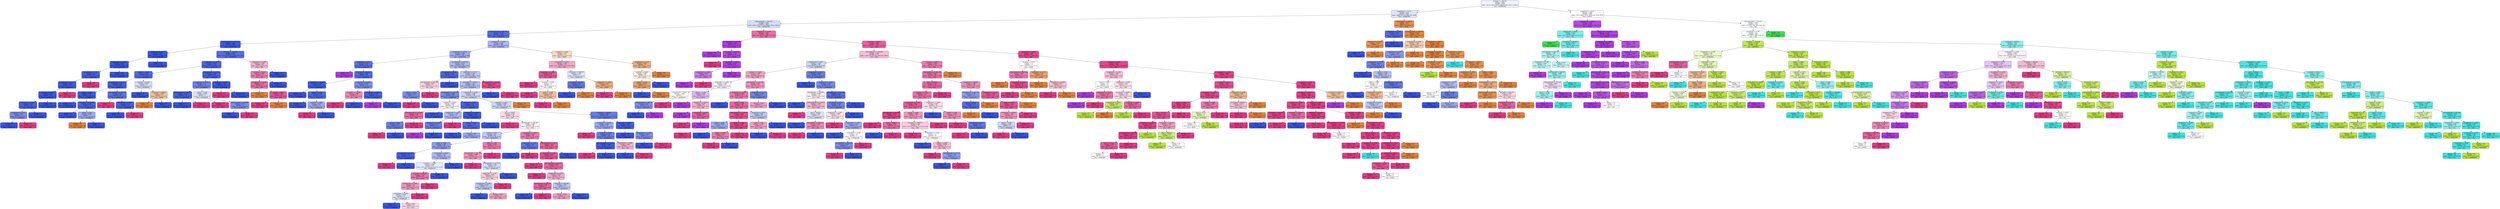 digraph Tree {
node [shape=box, style="filled, rounded", color="black", fontname="helvetica"] ;
edge [fontname="helvetica"] ;
0 [label="perimeter <= 860.741\nentropy = 2.644\nsamples = 4283\nvalue = [971.0, 696.0, 275.0, 746.0, 1784.0, 952.0, 1381.0]\nclass = DERMASON", fillcolor="#f0f2fd"] ;
1 [label="shapefactor3 <= 0.741\nentropy = 1.75\nsamples = 2643\nvalue = [959, 16, 0, 3, 1784, 159, 1299]\nclass = DERMASON", fillcolor="#dee3fb"] ;
0 -> 1 [labeldistance=2.5, labelangle=45, headlabel="True"] ;
2 [label="majoraxislength <= 276.376\nentropy = 1.402\nsamples = 2032\nvalue = [80.0, 15.0, 0.0, 1.0, 1700.0, 159.0, 1290.0]\nclass = DERMASON", fillcolor="#d5dcfa"] ;
1 -> 2 ;
3 [label="majoraxislength <= 261.764\nentropy = 0.626\nsamples = 1110\nvalue = [35, 0, 0, 0, 1564, 4, 177]\nclass = DERMASON", fillcolor="#546de9"] ;
2 -> 3 ;
4 [label="minoraxislength <= 173.932\nentropy = 0.173\nsamples = 808\nvalue = [7, 0, 0, 0, 1265, 0, 22]\nclass = DERMASON", fillcolor="#3e5ae6"] ;
3 -> 4 ;
5 [label="shapefactor2 <= 0.002\nentropy = 0.035\nsamples = 682\nvalue = [0, 0, 0, 0, 1097, 0, 4]\nclass = DERMASON", fillcolor="#3a57e5"] ;
4 -> 5 ;
6 [label="aspectration <= 1.526\nentropy = 0.093\nsamples = 207\nvalue = [0, 0, 0, 0, 331, 0, 4]\nclass = DERMASON", fillcolor="#3b58e5"] ;
5 -> 6 ;
7 [label="eccentricity <= 0.755\nentropy = 0.3\nsamples = 48\nvalue = [0, 0, 0, 0, 71, 0, 4]\nclass = DERMASON", fillcolor="#4460e6"] ;
6 -> 7 ;
8 [label="shapefactor3 <= 0.679\nentropy = 0.181\nsamples = 47\nvalue = [0, 0, 0, 0, 71, 0, 2]\nclass = DERMASON", fillcolor="#3f5be6"] ;
7 -> 8 ;
9 [label="roundness <= 0.899\nentropy = 0.106\nsamples = 46\nvalue = [0, 0, 0, 0, 71, 0, 1]\nclass = DERMASON", fillcolor="#3c58e5"] ;
8 -> 9 ;
10 [label="shapefactor3 <= 0.657\nentropy = 0.353\nsamples = 10\nvalue = [0, 0, 0, 0, 14, 0, 1]\nclass = DERMASON", fillcolor="#4762e7"] ;
9 -> 10 ;
11 [label="compactness <= 0.81\nentropy = 0.811\nsamples = 3\nvalue = [0, 0, 0, 0, 3, 0, 1]\nclass = DERMASON", fillcolor="#7b8eee"] ;
10 -> 11 ;
12 [label="entropy = 0.0\nsamples = 2\nvalue = [0, 0, 0, 0, 3, 0, 0]\nclass = DERMASON", fillcolor="#3956e5"] ;
11 -> 12 ;
13 [label="entropy = 0.0\nsamples = 1\nvalue = [0, 0, 0, 0, 0, 0, 1]\nclass = SIRA", fillcolor="#e53986"] ;
11 -> 13 ;
14 [label="entropy = 0.0\nsamples = 7\nvalue = [0, 0, 0, 0, 11, 0, 0]\nclass = DERMASON", fillcolor="#3956e5"] ;
10 -> 14 ;
15 [label="entropy = 0.0\nsamples = 36\nvalue = [0, 0, 0, 0, 57, 0, 0]\nclass = DERMASON", fillcolor="#3956e5"] ;
9 -> 15 ;
16 [label="entropy = 0.0\nsamples = 1\nvalue = [0, 0, 0, 0, 0, 0, 1]\nclass = SIRA", fillcolor="#e53986"] ;
8 -> 16 ;
17 [label="entropy = 0.0\nsamples = 1\nvalue = [0, 0, 0, 0, 0, 0, 2]\nclass = SIRA", fillcolor="#e53986"] ;
7 -> 17 ;
18 [label="entropy = 0.0\nsamples = 159\nvalue = [0, 0, 0, 0, 260, 0, 0]\nclass = DERMASON", fillcolor="#3956e5"] ;
6 -> 18 ;
19 [label="entropy = 0.0\nsamples = 475\nvalue = [0, 0, 0, 0, 766, 0, 0]\nclass = DERMASON", fillcolor="#3956e5"] ;
5 -> 19 ;
20 [label="perimeter <= 721.408\nentropy = 0.667\nsamples = 126\nvalue = [7.0, 0.0, 0.0, 0.0, 168.0, 0.0, 18.0]\nclass = DERMASON", fillcolor="#556ee9"] ;
4 -> 20 ;
21 [label="aspectration <= 1.403\nentropy = 0.492\nsamples = 116\nvalue = [5, 0, 0, 0, 164, 0, 10]\nclass = DERMASON", fillcolor="#4b65e7"] ;
20 -> 21 ;
22 [label="solidity <= 0.991\nentropy = 0.564\nsamples = 55\nvalue = [5, 0, 0, 0, 72, 0, 3]\nclass = DERMASON", fillcolor="#4e68e8"] ;
21 -> 22 ;
23 [label="minoraxislength <= 183.134\nentropy = 0.358\nsamples = 48\nvalue = [1, 0, 0, 0, 67, 0, 3]\nclass = DERMASON", fillcolor="#4560e7"] ;
22 -> 23 ;
24 [label="solidity <= 0.989\nentropy = 0.139\nsamples = 32\nvalue = [1, 0, 0, 0, 50, 0, 0]\nclass = DERMASON", fillcolor="#3d59e6"] ;
23 -> 24 ;
25 [label="entropy = 0.0\nsamples = 23\nvalue = [0, 0, 0, 0, 38, 0, 0]\nclass = DERMASON", fillcolor="#3956e5"] ;
24 -> 25 ;
26 [label="shapefactor4 <= 0.998\nentropy = 0.391\nsamples = 9\nvalue = [1, 0, 0, 0, 12, 0, 0]\nclass = DERMASON", fillcolor="#4964e7"] ;
24 -> 26 ;
27 [label="entropy = 0.0\nsamples = 6\nvalue = [0, 0, 0, 0, 10, 0, 0]\nclass = DERMASON", fillcolor="#3956e5"] ;
26 -> 27 ;
28 [label="solidity <= 0.99\nentropy = 0.918\nsamples = 3\nvalue = [1, 0, 0, 0, 2, 0, 0]\nclass = DERMASON", fillcolor="#9caaf2"] ;
26 -> 28 ;
29 [label="entropy = 0.0\nsamples = 1\nvalue = [1, 0, 0, 0, 0, 0, 0]\nclass = SEKER", fillcolor="#e58139"] ;
28 -> 29 ;
30 [label="entropy = 0.0\nsamples = 2\nvalue = [0, 0, 0, 0, 2, 0, 0]\nclass = DERMASON", fillcolor="#3956e5"] ;
28 -> 30 ;
31 [label="minoraxislength <= 183.357\nentropy = 0.61\nsamples = 16\nvalue = [0, 0, 0, 0, 17, 0, 3]\nclass = DERMASON", fillcolor="#5c74ea"] ;
23 -> 31 ;
32 [label="entropy = 0.0\nsamples = 1\nvalue = [0, 0, 0, 0, 0, 0, 2]\nclass = SIRA", fillcolor="#e53986"] ;
31 -> 32 ;
33 [label="shapefactor2 <= 0.002\nentropy = 0.31\nsamples = 15\nvalue = [0, 0, 0, 0, 17, 0, 1]\nclass = DERMASON", fillcolor="#4560e7"] ;
31 -> 33 ;
34 [label="entropy = 0.0\nsamples = 14\nvalue = [0, 0, 0, 0, 17, 0, 0]\nclass = DERMASON", fillcolor="#3956e5"] ;
33 -> 34 ;
35 [label="entropy = 0.0\nsamples = 1\nvalue = [0, 0, 0, 0, 0, 0, 1]\nclass = SIRA", fillcolor="#e53986"] ;
33 -> 35 ;
36 [label="roundness <= 0.938\nentropy = 0.991\nsamples = 7\nvalue = [4, 0, 0, 0, 5, 0, 0]\nclass = DERMASON", fillcolor="#d7ddfa"] ;
22 -> 36 ;
37 [label="entropy = 0.0\nsamples = 3\nvalue = [0, 0, 0, 0, 3, 0, 0]\nclass = DERMASON", fillcolor="#3956e5"] ;
36 -> 37 ;
38 [label="convexarea <= 36985.0\nentropy = 0.918\nsamples = 4\nvalue = [4, 0, 0, 0, 2, 0, 0]\nclass = SEKER", fillcolor="#f2c09c"] ;
36 -> 38 ;
39 [label="entropy = 0.0\nsamples = 3\nvalue = [4, 0, 0, 0, 0, 0, 0]\nclass = SEKER", fillcolor="#e58139"] ;
38 -> 39 ;
40 [label="entropy = 0.0\nsamples = 1\nvalue = [0, 0, 0, 0, 2, 0, 0]\nclass = DERMASON", fillcolor="#3956e5"] ;
38 -> 40 ;
41 [label="equivdiameter <= 211.566\nentropy = 0.369\nsamples = 61\nvalue = [0, 0, 0, 0, 92, 0, 7]\nclass = DERMASON", fillcolor="#4863e7"] ;
21 -> 41 ;
42 [label="compactness <= 0.835\nentropy = 0.75\nsamples = 17\nvalue = [0, 0, 0, 0, 22, 0, 6]\nclass = DERMASON", fillcolor="#6f84ec"] ;
41 -> 42 ;
43 [label="majoraxislength <= 256.403\nentropy = 0.323\nsamples = 10\nvalue = [0, 0, 0, 0, 16, 0, 1]\nclass = DERMASON", fillcolor="#4561e7"] ;
42 -> 43 ;
44 [label="entropy = 0.0\nsamples = 9\nvalue = [0, 0, 0, 0, 16, 0, 0]\nclass = DERMASON", fillcolor="#3956e5"] ;
43 -> 44 ;
45 [label="entropy = 0.0\nsamples = 1\nvalue = [0, 0, 0, 0, 0, 0, 1]\nclass = SIRA", fillcolor="#e53986"] ;
43 -> 45 ;
46 [label="extent <= 0.744\nentropy = 0.994\nsamples = 7\nvalue = [0, 0, 0, 0, 6, 0, 5]\nclass = DERMASON", fillcolor="#dee3fb"] ;
42 -> 46 ;
47 [label="entropy = 0.0\nsamples = 1\nvalue = [0, 0, 0, 0, 0, 0, 3]\nclass = SIRA", fillcolor="#e53986"] ;
46 -> 47 ;
48 [label="majoraxislength <= 250.682\nentropy = 0.811\nsamples = 6\nvalue = [0, 0, 0, 0, 6, 0, 2]\nclass = DERMASON", fillcolor="#7b8eee"] ;
46 -> 48 ;
49 [label="entropy = 0.0\nsamples = 4\nvalue = [0, 0, 0, 0, 6, 0, 0]\nclass = DERMASON", fillcolor="#3956e5"] ;
48 -> 49 ;
50 [label="entropy = 0.0\nsamples = 2\nvalue = [0, 0, 0, 0, 0, 0, 2]\nclass = SIRA", fillcolor="#e53986"] ;
48 -> 50 ;
51 [label="perimeter <= 688.196\nentropy = 0.107\nsamples = 44\nvalue = [0, 0, 0, 0, 70, 0, 1]\nclass = DERMASON", fillcolor="#3c58e5"] ;
41 -> 51 ;
52 [label="entropy = 0.0\nsamples = 1\nvalue = [0, 0, 0, 0, 0, 0, 1]\nclass = SIRA", fillcolor="#e53986"] ;
51 -> 52 ;
53 [label="entropy = 0.0\nsamples = 43\nvalue = [0, 0, 0, 0, 70, 0, 0]\nclass = DERMASON", fillcolor="#3956e5"] ;
51 -> 53 ;
54 [label="shapefactor2 <= 0.002\nentropy = 1.379\nsamples = 10\nvalue = [2, 0, 0, 0, 4, 0, 8]\nclass = SIRA", fillcolor="#f5b0cf"] ;
20 -> 54 ;
55 [label="roundness <= 0.902\nentropy = 1.096\nsamples = 8\nvalue = [2, 0, 0, 0, 1, 0, 8]\nclass = SIRA", fillcolor="#ee7bae"] ;
54 -> 55 ;
56 [label="shapefactor3 <= 0.679\nentropy = 0.722\nsamples = 7\nvalue = [2, 0, 0, 0, 0, 0, 8]\nclass = SIRA", fillcolor="#ec6aa4"] ;
55 -> 56 ;
57 [label="entropy = 0.0\nsamples = 1\nvalue = [1, 0, 0, 0, 0, 0, 0]\nclass = SEKER", fillcolor="#e58139"] ;
56 -> 57 ;
58 [label="solidity <= 0.989\nentropy = 0.503\nsamples = 6\nvalue = [1, 0, 0, 0, 0, 0, 8]\nclass = SIRA", fillcolor="#e85295"] ;
56 -> 58 ;
59 [label="entropy = 0.0\nsamples = 5\nvalue = [0, 0, 0, 0, 0, 0, 8]\nclass = SIRA", fillcolor="#e53986"] ;
58 -> 59 ;
60 [label="entropy = 0.0\nsamples = 1\nvalue = [1, 0, 0, 0, 0, 0, 0]\nclass = SEKER", fillcolor="#e58139"] ;
58 -> 60 ;
61 [label="entropy = 0.0\nsamples = 1\nvalue = [0, 0, 0, 0, 1, 0, 0]\nclass = DERMASON", fillcolor="#3956e5"] ;
55 -> 61 ;
62 [label="entropy = 0.0\nsamples = 2\nvalue = [0, 0, 0, 0, 3, 0, 0]\nclass = DERMASON", fillcolor="#3956e5"] ;
54 -> 62 ;
63 [label="compactness <= 0.843\nentropy = 1.251\nsamples = 302\nvalue = [28, 0, 0, 0, 299, 4, 155]\nclass = DERMASON", fillcolor="#a9b5f4"] ;
3 -> 63 ;
64 [label="compactness <= 0.788\nentropy = 1.018\nsamples = 267\nvalue = [2, 0, 0, 0, 287, 4, 140]\nclass = DERMASON", fillcolor="#9caaf2"] ;
63 -> 64 ;
65 [label="eccentricity <= 0.781\nentropy = 0.739\nsamples = 36\nvalue = [0, 0, 0, 0, 52, 3, 6]\nclass = DERMASON", fillcolor="#5972e9"] ;
64 -> 65 ;
66 [label="entropy = 0.0\nsamples = 1\nvalue = [0, 0, 0, 0, 0, 2, 0]\nclass = HOROZ", fillcolor="#b139e5"] ;
65 -> 66 ;
67 [label="perimeter <= 705.597\nentropy = 0.596\nsamples = 35\nvalue = [0, 0, 0, 0, 52, 1, 6]\nclass = DERMASON", fillcolor="#536ce8"] ;
65 -> 67 ;
68 [label="shapefactor1 <= 0.008\nentropy = 0.183\nsamples = 22\nvalue = [0, 0, 0, 0, 35, 0, 1]\nclass = DERMASON", fillcolor="#3f5be6"] ;
67 -> 68 ;
69 [label="entropy = 0.0\nsamples = 14\nvalue = [0, 0, 0, 0, 25, 0, 0]\nclass = DERMASON", fillcolor="#3956e5"] ;
68 -> 69 ;
70 [label="solidity <= 0.989\nentropy = 0.439\nsamples = 8\nvalue = [0, 0, 0, 0, 10, 0, 1]\nclass = DERMASON", fillcolor="#4d67e8"] ;
68 -> 70 ;
71 [label="entropy = 0.0\nsamples = 5\nvalue = [0, 0, 0, 0, 8, 0, 0]\nclass = DERMASON", fillcolor="#3956e5"] ;
70 -> 71 ;
72 [label="roundness <= 0.885\nentropy = 0.918\nsamples = 3\nvalue = [0, 0, 0, 0, 2, 0, 1]\nclass = DERMASON", fillcolor="#9caaf2"] ;
70 -> 72 ;
73 [label="entropy = 0.0\nsamples = 1\nvalue = [0, 0, 0, 0, 0, 0, 1]\nclass = SIRA", fillcolor="#e53986"] ;
72 -> 73 ;
74 [label="entropy = 0.0\nsamples = 2\nvalue = [0, 0, 0, 0, 2, 0, 0]\nclass = DERMASON", fillcolor="#3956e5"] ;
72 -> 74 ;
75 [label="shapefactor4 <= 0.996\nentropy = 0.998\nsamples = 13\nvalue = [0, 0, 0, 0, 17, 1, 5]\nclass = DERMASON", fillcolor="#7b8eee"] ;
67 -> 75 ;
76 [label="perimeter <= 733.966\nentropy = 0.863\nsamples = 4\nvalue = [0, 0, 0, 0, 2, 0, 5]\nclass = SIRA", fillcolor="#ef88b6"] ;
75 -> 76 ;
77 [label="entropy = 0.0\nsamples = 2\nvalue = [0, 0, 0, 0, 0, 0, 5]\nclass = SIRA", fillcolor="#e53986"] ;
76 -> 77 ;
78 [label="entropy = 0.0\nsamples = 2\nvalue = [0, 0, 0, 0, 2, 0, 0]\nclass = DERMASON", fillcolor="#3956e5"] ;
76 -> 78 ;
79 [label="convexarea <= 35832.5\nentropy = 0.337\nsamples = 9\nvalue = [0, 0, 0, 0, 15, 1, 0]\nclass = DERMASON", fillcolor="#4661e7"] ;
75 -> 79 ;
80 [label="entropy = 0.0\nsamples = 1\nvalue = [0, 0, 0, 0, 0, 1, 0]\nclass = HOROZ", fillcolor="#b139e5"] ;
79 -> 80 ;
81 [label="entropy = 0.0\nsamples = 8\nvalue = [0, 0, 0, 0, 15, 0, 0]\nclass = DERMASON", fillcolor="#3956e5"] ;
79 -> 81 ;
82 [label="equivdiameter <= 212.423\nentropy = 1.013\nsamples = 231\nvalue = [2, 0, 0, 0, 235, 1, 134]\nclass = DERMASON", fillcolor="#abb7f4"] ;
64 -> 82 ;
83 [label="shapefactor4 <= 0.996\nentropy = 0.461\nsamples = 24\nvalue = [0, 0, 0, 0, 37, 0, 4]\nclass = DERMASON", fillcolor="#4e68e8"] ;
82 -> 83 ;
84 [label="minoraxislength <= 168.768\nentropy = 0.985\nsamples = 5\nvalue = [0, 0, 0, 0, 3, 0, 4]\nclass = SIRA", fillcolor="#f8cee1"] ;
83 -> 84 ;
85 [label="extent <= 0.718\nentropy = 0.811\nsamples = 3\nvalue = [0, 0, 0, 0, 3, 0, 1]\nclass = DERMASON", fillcolor="#7b8eee"] ;
84 -> 85 ;
86 [label="entropy = 0.0\nsamples = 1\nvalue = [0, 0, 0, 0, 0, 0, 1]\nclass = SIRA", fillcolor="#e53986"] ;
85 -> 86 ;
87 [label="entropy = 0.0\nsamples = 2\nvalue = [0, 0, 0, 0, 3, 0, 0]\nclass = DERMASON", fillcolor="#3956e5"] ;
85 -> 87 ;
88 [label="entropy = 0.0\nsamples = 2\nvalue = [0, 0, 0, 0, 0, 0, 3]\nclass = SIRA", fillcolor="#e53986"] ;
84 -> 88 ;
89 [label="entropy = 0.0\nsamples = 19\nvalue = [0, 0, 0, 0, 34, 0, 0]\nclass = DERMASON", fillcolor="#3956e5"] ;
83 -> 89 ;
90 [label="aspectration <= 1.577\nentropy = 1.043\nsamples = 207\nvalue = [2, 0, 0, 0, 198, 1, 130]\nclass = DERMASON", fillcolor="#bcc6f6"] ;
82 -> 90 ;
91 [label="convexarea <= 37594.0\nentropy = 1.03\nsamples = 199\nvalue = [2, 0, 0, 0, 197, 1, 117]\nclass = DERMASON", fillcolor="#b0bbf5"] ;
90 -> 91 ;
92 [label="equivdiameter <= 214.727\nentropy = 0.864\nsamples = 53\nvalue = [0, 0, 0, 0, 66, 1, 20]\nclass = DERMASON", fillcolor="#778bed"] ;
91 -> 92 ;
93 [label="roundness <= 0.902\nentropy = 0.999\nsamples = 20\nvalue = [0, 0, 0, 0, 16, 0, 17]\nclass = SIRA", fillcolor="#fdf3f8"] ;
92 -> 93 ;
94 [label="minoraxislength <= 172.146\nentropy = 0.702\nsamples = 11\nvalue = [0, 0, 0, 0, 4, 0, 17]\nclass = SIRA", fillcolor="#eb68a2"] ;
93 -> 94 ;
95 [label="extent <= 0.702\nentropy = 0.722\nsamples = 5\nvalue = [0, 0, 0, 0, 4, 0, 1]\nclass = DERMASON", fillcolor="#6a80ec"] ;
94 -> 95 ;
96 [label="entropy = 0.0\nsamples = 1\nvalue = [0, 0, 0, 0, 0, 0, 1]\nclass = SIRA", fillcolor="#e53986"] ;
95 -> 96 ;
97 [label="entropy = 0.0\nsamples = 4\nvalue = [0, 0, 0, 0, 4, 0, 0]\nclass = DERMASON", fillcolor="#3956e5"] ;
95 -> 97 ;
98 [label="entropy = 0.0\nsamples = 6\nvalue = [0, 0, 0, 0, 0, 0, 16]\nclass = SIRA", fillcolor="#e53986"] ;
94 -> 98 ;
99 [label="entropy = 0.0\nsamples = 9\nvalue = [0, 0, 0, 0, 12, 0, 0]\nclass = DERMASON", fillcolor="#3956e5"] ;
93 -> 99 ;
100 [label="roundness <= 0.888\nentropy = 0.441\nsamples = 33\nvalue = [0, 0, 0, 0, 50, 1, 3]\nclass = DERMASON", fillcolor="#4963e7"] ;
92 -> 100 ;
101 [label="compactness <= 0.811\nentropy = 1.379\nsamples = 4\nvalue = [0, 0, 0, 0, 4, 1, 2]\nclass = DERMASON", fillcolor="#b0bbf5"] ;
100 -> 101 ;
102 [label="compactness <= 0.798\nentropy = 0.722\nsamples = 3\nvalue = [0, 0, 0, 0, 4, 1, 0]\nclass = DERMASON", fillcolor="#6a80ec"] ;
101 -> 102 ;
103 [label="entropy = 0.0\nsamples = 1\nvalue = [0, 0, 0, 0, 0, 1, 0]\nclass = HOROZ", fillcolor="#b139e5"] ;
102 -> 103 ;
104 [label="entropy = 0.0\nsamples = 2\nvalue = [0, 0, 0, 0, 4, 0, 0]\nclass = DERMASON", fillcolor="#3956e5"] ;
102 -> 104 ;
105 [label="entropy = 0.0\nsamples = 1\nvalue = [0, 0, 0, 0, 0, 0, 2]\nclass = SIRA", fillcolor="#e53986"] ;
101 -> 105 ;
106 [label="shapefactor1 <= 0.007\nentropy = 0.149\nsamples = 29\nvalue = [0, 0, 0, 0, 46, 0, 1]\nclass = DERMASON", fillcolor="#3d5ae6"] ;
100 -> 106 ;
107 [label="extent <= 0.784\nentropy = 0.503\nsamples = 6\nvalue = [0, 0, 0, 0, 8, 0, 1]\nclass = DERMASON", fillcolor="#526be8"] ;
106 -> 107 ;
108 [label="entropy = 0.0\nsamples = 4\nvalue = [0, 0, 0, 0, 6, 0, 0]\nclass = DERMASON", fillcolor="#3956e5"] ;
107 -> 108 ;
109 [label="entropy = 0.918\nsamples = 2\nvalue = [0, 0, 0, 0, 2, 0, 1]\nclass = DERMASON", fillcolor="#9caaf2"] ;
107 -> 109 ;
110 [label="entropy = 0.0\nsamples = 23\nvalue = [0, 0, 0, 0, 38, 0, 0]\nclass = DERMASON", fillcolor="#3956e5"] ;
106 -> 110 ;
111 [label="shapefactor4 <= 0.999\nentropy = 1.047\nsamples = 146\nvalue = [2, 0, 0, 0, 131, 0, 97]\nclass = DERMASON", fillcolor="#ccd4f8"] ;
91 -> 111 ;
112 [label="roundness <= 0.917\nentropy = 0.984\nsamples = 145\nvalue = [0, 0, 0, 0, 131, 0, 97]\nclass = DERMASON", fillcolor="#ccd3f8"] ;
111 -> 112 ;
113 [label="area <= 37283.5\nentropy = 0.993\nsamples = 97\nvalue = [0, 0, 0, 0, 68, 0, 83]\nclass = SIRA", fillcolor="#fadbe9"] ;
112 -> 113 ;
114 [label="entropy = 0.0\nsamples = 5\nvalue = [0, 0, 0, 0, 0, 0, 10]\nclass = SIRA", fillcolor="#e53986"] ;
113 -> 114 ;
115 [label="equivdiameter <= 222.947\nentropy = 0.999\nsamples = 92\nvalue = [0, 0, 0, 0, 68, 0, 73]\nclass = SIRA", fillcolor="#fdf1f7"] ;
113 -> 115 ;
116 [label="extent <= 0.793\nentropy = 0.97\nsamples = 63\nvalue = [0, 0, 0, 0, 56, 0, 37]\nclass = DERMASON", fillcolor="#bcc6f6"] ;
115 -> 116 ;
117 [label="solidity <= 0.986\nentropy = 0.871\nsamples = 49\nvalue = [0, 0, 0, 0, 51, 0, 21]\nclass = DERMASON", fillcolor="#8b9cf0"] ;
116 -> 117 ;
118 [label="shapefactor4 <= 0.993\nentropy = 0.31\nsamples = 11\nvalue = [0, 0, 0, 0, 17, 0, 1]\nclass = DERMASON", fillcolor="#4560e7"] ;
117 -> 118 ;
119 [label="entropy = 0.0\nsamples = 1\nvalue = [0, 0, 0, 0, 0, 0, 1]\nclass = SIRA", fillcolor="#e53986"] ;
118 -> 119 ;
120 [label="entropy = 0.0\nsamples = 10\nvalue = [0, 0, 0, 0, 17, 0, 0]\nclass = DERMASON", fillcolor="#3956e5"] ;
118 -> 120 ;
121 [label="compactness <= 0.825\nentropy = 0.951\nsamples = 38\nvalue = [0, 0, 0, 0, 34, 0, 20]\nclass = DERMASON", fillcolor="#adb9f4"] ;
117 -> 121 ;
122 [label="roundness <= 0.904\nentropy = 0.996\nsamples = 29\nvalue = [0.0, 0.0, 0.0, 0.0, 23.0, 0.0, 20.0]\nclass = DERMASON", fillcolor="#e5e9fc"] ;
121 -> 122 ;
123 [label="perimeter <= 738.258\nentropy = 0.779\nsamples = 20\nvalue = [0, 0, 0, 0, 6, 0, 20]\nclass = SIRA", fillcolor="#ed74aa"] ;
122 -> 123 ;
124 [label="shapefactor2 <= 0.002\nentropy = 0.9\nsamples = 16\nvalue = [0, 0, 0, 0, 6, 0, 13]\nclass = SIRA", fillcolor="#f194be"] ;
123 -> 124 ;
125 [label="compactness <= 0.804\nentropy = 0.994\nsamples = 11\nvalue = [0, 0, 0, 0, 6, 0, 5]\nclass = DERMASON", fillcolor="#dee3fb"] ;
124 -> 125 ;
126 [label="entropy = 0.0\nsamples = 2\nvalue = [0, 0, 0, 0, 2, 0, 0]\nclass = DERMASON", fillcolor="#3956e5"] ;
125 -> 126 ;
127 [label="entropy = 0.991\nsamples = 9\nvalue = [0, 0, 0, 0, 4, 0, 5]\nclass = SIRA", fillcolor="#fad7e7"] ;
125 -> 127 ;
128 [label="entropy = 0.0\nsamples = 5\nvalue = [0, 0, 0, 0, 0, 0, 8]\nclass = SIRA", fillcolor="#e53986"] ;
124 -> 128 ;
129 [label="entropy = 0.0\nsamples = 4\nvalue = [0, 0, 0, 0, 0, 0, 7]\nclass = SIRA", fillcolor="#e53986"] ;
123 -> 129 ;
130 [label="entropy = 0.0\nsamples = 9\nvalue = [0, 0, 0, 0, 17, 0, 0]\nclass = DERMASON", fillcolor="#3956e5"] ;
122 -> 130 ;
131 [label="entropy = 0.0\nsamples = 9\nvalue = [0, 0, 0, 0, 11, 0, 0]\nclass = DERMASON", fillcolor="#3956e5"] ;
121 -> 131 ;
132 [label="solidity <= 0.99\nentropy = 0.792\nsamples = 14\nvalue = [0, 0, 0, 0, 5, 0, 16]\nclass = SIRA", fillcolor="#ed77ac"] ;
116 -> 132 ;
133 [label="equivdiameter <= 221.313\nentropy = 0.896\nsamples = 12\nvalue = [0, 0, 0, 0, 5, 0, 11]\nclass = SIRA", fillcolor="#f193bd"] ;
132 -> 133 ;
134 [label="entropy = 0.0\nsamples = 6\nvalue = [0, 0, 0, 0, 0, 0, 7]\nclass = SIRA", fillcolor="#e53986"] ;
133 -> 134 ;
135 [label="equivdiameter <= 222.136\nentropy = 0.991\nsamples = 6\nvalue = [0, 0, 0, 0, 5, 0, 4]\nclass = DERMASON", fillcolor="#d7ddfa"] ;
133 -> 135 ;
136 [label="aspectration <= 1.478\nentropy = 0.985\nsamples = 4\nvalue = [0, 0, 0, 0, 3, 0, 4]\nclass = SIRA", fillcolor="#f8cee1"] ;
135 -> 136 ;
137 [label="shapefactor2 <= 0.002\nentropy = 0.971\nsamples = 3\nvalue = [0, 0, 0, 0, 3, 0, 2]\nclass = DERMASON", fillcolor="#bdc7f6"] ;
136 -> 137 ;
138 [label="entropy = 0.0\nsamples = 1\nvalue = [0, 0, 0, 0, 2, 0, 0]\nclass = DERMASON", fillcolor="#3956e5"] ;
137 -> 138 ;
139 [label="entropy = 0.918\nsamples = 2\nvalue = [0, 0, 0, 0, 1, 0, 2]\nclass = SIRA", fillcolor="#f29cc2"] ;
137 -> 139 ;
140 [label="entropy = 0.0\nsamples = 1\nvalue = [0, 0, 0, 0, 0, 0, 2]\nclass = SIRA", fillcolor="#e53986"] ;
136 -> 140 ;
141 [label="entropy = 0.0\nsamples = 2\nvalue = [0, 0, 0, 0, 2, 0, 0]\nclass = DERMASON", fillcolor="#3956e5"] ;
135 -> 141 ;
142 [label="entropy = 0.0\nsamples = 2\nvalue = [0, 0, 0, 0, 0, 0, 5]\nclass = SIRA", fillcolor="#e53986"] ;
132 -> 142 ;
143 [label="shapefactor2 <= 0.002\nentropy = 0.811\nsamples = 29\nvalue = [0, 0, 0, 0, 12, 0, 36]\nclass = SIRA", fillcolor="#ee7bae"] ;
115 -> 143 ;
144 [label="aspectration <= 1.518\nentropy = 0.65\nsamples = 3\nvalue = [0, 0, 0, 0, 5, 0, 1]\nclass = DERMASON", fillcolor="#6178ea"] ;
143 -> 144 ;
145 [label="entropy = 0.0\nsamples = 2\nvalue = [0, 0, 0, 0, 5, 0, 0]\nclass = DERMASON", fillcolor="#3956e5"] ;
144 -> 145 ;
146 [label="entropy = 0.0\nsamples = 1\nvalue = [0, 0, 0, 0, 0, 0, 1]\nclass = SIRA", fillcolor="#e53986"] ;
144 -> 146 ;
147 [label="minoraxislength <= 192.0\nentropy = 0.65\nsamples = 26\nvalue = [0, 0, 0, 0, 7, 0, 35]\nclass = SIRA", fillcolor="#ea619e"] ;
143 -> 147 ;
148 [label="aspectration <= 1.44\nentropy = 0.477\nsamples = 23\nvalue = [0, 0, 0, 0, 4, 0, 35]\nclass = SIRA", fillcolor="#e85094"] ;
147 -> 148 ;
149 [label="entropy = 0.0\nsamples = 8\nvalue = [0, 0, 0, 0, 0, 0, 17]\nclass = SIRA", fillcolor="#e53986"] ;
148 -> 149 ;
150 [label="minoraxislength <= 185.478\nentropy = 0.684\nsamples = 15\nvalue = [0, 0, 0, 0, 4, 0, 18]\nclass = SIRA", fillcolor="#eb65a1"] ;
148 -> 150 ;
151 [label="entropy = 0.0\nsamples = 7\nvalue = [0, 0, 0, 0, 0, 0, 11]\nclass = SIRA", fillcolor="#e53986"] ;
150 -> 151 ;
152 [label="shapefactor2 <= 0.002\nentropy = 0.946\nsamples = 8\nvalue = [0, 0, 0, 0, 4, 0, 7]\nclass = SIRA", fillcolor="#f4aacb"] ;
150 -> 152 ;
153 [label="equivdiameter <= 226.202\nentropy = 0.65\nsamples = 4\nvalue = [0, 0, 0, 0, 1, 0, 5]\nclass = SIRA", fillcolor="#ea619e"] ;
152 -> 153 ;
154 [label="entropy = 0.0\nsamples = 1\nvalue = [0, 0, 0, 0, 1, 0, 0]\nclass = DERMASON", fillcolor="#3956e5"] ;
153 -> 154 ;
155 [label="entropy = 0.0\nsamples = 3\nvalue = [0, 0, 0, 0, 0, 0, 5]\nclass = SIRA", fillcolor="#e53986"] ;
153 -> 155 ;
156 [label="perimeter <= 743.392\nentropy = 0.971\nsamples = 4\nvalue = [0, 0, 0, 0, 3, 0, 2]\nclass = DERMASON", fillcolor="#bdc7f6"] ;
152 -> 156 ;
157 [label="entropy = 0.918\nsamples = 2\nvalue = [0, 0, 0, 0, 1, 0, 2]\nclass = SIRA", fillcolor="#f29cc2"] ;
156 -> 157 ;
158 [label="entropy = 0.0\nsamples = 2\nvalue = [0, 0, 0, 0, 2, 0, 0]\nclass = DERMASON", fillcolor="#3956e5"] ;
156 -> 158 ;
159 [label="entropy = 0.0\nsamples = 3\nvalue = [0, 0, 0, 0, 3, 0, 0]\nclass = DERMASON", fillcolor="#3956e5"] ;
147 -> 159 ;
160 [label="perimeter <= 729.783\nentropy = 0.684\nsamples = 48\nvalue = [0.0, 0.0, 0.0, 0.0, 63.0, 0.0, 14.0]\nclass = DERMASON", fillcolor="#657ceb"] ;
112 -> 160 ;
161 [label="eccentricity <= 0.718\nentropy = 0.909\nsamples = 22\nvalue = [0, 0, 0, 0, 25, 0, 12]\nclass = DERMASON", fillcolor="#98a7f1"] ;
160 -> 161 ;
162 [label="entropy = 0.0\nsamples = 3\nvalue = [0, 0, 0, 0, 0, 0, 6]\nclass = SIRA", fillcolor="#e53986"] ;
161 -> 162 ;
163 [label="roundness <= 0.926\nentropy = 0.709\nsamples = 19\nvalue = [0, 0, 0, 0, 25, 0, 6]\nclass = DERMASON", fillcolor="#697feb"] ;
161 -> 163 ;
164 [label="minoraxislength <= 178.335\nentropy = 0.258\nsamples = 14\nvalue = [0, 0, 0, 0, 22, 0, 1]\nclass = DERMASON", fillcolor="#425ee6"] ;
163 -> 164 ;
165 [label="entropy = 0.0\nsamples = 1\nvalue = [0, 0, 0, 0, 0, 0, 1]\nclass = SIRA", fillcolor="#e53986"] ;
164 -> 165 ;
166 [label="entropy = 0.0\nsamples = 13\nvalue = [0, 0, 0, 0, 22, 0, 0]\nclass = DERMASON", fillcolor="#3956e5"] ;
164 -> 166 ;
167 [label="shapefactor4 <= 0.998\nentropy = 0.954\nsamples = 5\nvalue = [0, 0, 0, 0, 3, 0, 5]\nclass = SIRA", fillcolor="#f5b0cf"] ;
163 -> 167 ;
168 [label="entropy = 0.0\nsamples = 2\nvalue = [0, 0, 0, 0, 3, 0, 0]\nclass = DERMASON", fillcolor="#3956e5"] ;
167 -> 168 ;
169 [label="entropy = 0.0\nsamples = 3\nvalue = [0, 0, 0, 0, 0, 0, 5]\nclass = SIRA", fillcolor="#e53986"] ;
167 -> 169 ;
170 [label="perimeter <= 742.255\nentropy = 0.286\nsamples = 26\nvalue = [0, 0, 0, 0, 38, 0, 2]\nclass = DERMASON", fillcolor="#435fe6"] ;
160 -> 170 ;
171 [label="entropy = 0.0\nsamples = 21\nvalue = [0, 0, 0, 0, 32, 0, 0]\nclass = DERMASON", fillcolor="#3956e5"] ;
170 -> 171 ;
172 [label="shapefactor1 <= 0.007\nentropy = 0.811\nsamples = 5\nvalue = [0, 0, 0, 0, 6, 0, 2]\nclass = DERMASON", fillcolor="#7b8eee"] ;
170 -> 172 ;
173 [label="entropy = 0.0\nsamples = 3\nvalue = [0, 0, 0, 0, 6, 0, 0]\nclass = DERMASON", fillcolor="#3956e5"] ;
172 -> 173 ;
174 [label="entropy = 0.0\nsamples = 2\nvalue = [0, 0, 0, 0, 0, 0, 2]\nclass = SIRA", fillcolor="#e53986"] ;
172 -> 174 ;
175 [label="entropy = 0.0\nsamples = 1\nvalue = [2, 0, 0, 0, 0, 0, 0]\nclass = SEKER", fillcolor="#e58139"] ;
111 -> 175 ;
176 [label="minoraxislength <= 169.191\nentropy = 0.371\nsamples = 8\nvalue = [0, 0, 0, 0, 1, 0, 13]\nclass = SIRA", fillcolor="#e7488f"] ;
90 -> 176 ;
177 [label="entropy = 0.0\nsamples = 1\nvalue = [0, 0, 0, 0, 1, 0, 0]\nclass = DERMASON", fillcolor="#3956e5"] ;
176 -> 177 ;
178 [label="entropy = 0.0\nsamples = 7\nvalue = [0, 0, 0, 0, 0, 0, 13]\nclass = SIRA", fillcolor="#e53986"] ;
176 -> 178 ;
179 [label="roundness <= 0.932\nentropy = 1.505\nsamples = 35\nvalue = [26, 0, 0, 0, 12, 0, 15]\nclass = SEKER", fillcolor="#f7dbc6"] ;
63 -> 179 ;
180 [label="compactness <= 0.851\nentropy = 1.403\nsamples = 18\nvalue = [6.0, 0.0, 0.0, 0.0, 5.0, 0.0, 15.0]\nclass = SIRA", fillcolor="#f3a6c9"] ;
179 -> 180 ;
181 [label="aspectration <= 1.394\nentropy = 0.544\nsamples = 11\nvalue = [2, 0, 0, 0, 0, 0, 14]\nclass = SIRA", fillcolor="#e95597"] ;
180 -> 181 ;
182 [label="entropy = 0.0\nsamples = 7\nvalue = [0, 0, 0, 0, 0, 0, 12]\nclass = SIRA", fillcolor="#e53986"] ;
181 -> 182 ;
183 [label="roundness <= 0.908\nentropy = 1.0\nsamples = 4\nvalue = [2, 0, 0, 0, 0, 0, 2]\nclass = SEKER", fillcolor="#ffffff"] ;
181 -> 183 ;
184 [label="entropy = 0.0\nsamples = 1\nvalue = [0, 0, 0, 0, 0, 0, 1]\nclass = SIRA", fillcolor="#e53986"] ;
183 -> 184 ;
185 [label="extent <= 0.746\nentropy = 0.918\nsamples = 3\nvalue = [2, 0, 0, 0, 0, 0, 1]\nclass = SEKER", fillcolor="#f2c09c"] ;
183 -> 185 ;
186 [label="entropy = 0.0\nsamples = 1\nvalue = [0, 0, 0, 0, 0, 0, 1]\nclass = SIRA", fillcolor="#e53986"] ;
185 -> 186 ;
187 [label="entropy = 0.0\nsamples = 2\nvalue = [2, 0, 0, 0, 0, 0, 0]\nclass = SEKER", fillcolor="#e58139"] ;
185 -> 187 ;
188 [label="convexarea <= 42844.0\nentropy = 1.361\nsamples = 7\nvalue = [4, 0, 0, 0, 5, 0, 1]\nclass = DERMASON", fillcolor="#dee3fb"] ;
180 -> 188 ;
189 [label="eccentricity <= 0.686\nentropy = 0.65\nsamples = 4\nvalue = [1, 0, 0, 0, 5, 0, 0]\nclass = DERMASON", fillcolor="#6178ea"] ;
188 -> 189 ;
190 [label="entropy = 0.0\nsamples = 3\nvalue = [0, 0, 0, 0, 5, 0, 0]\nclass = DERMASON", fillcolor="#3956e5"] ;
189 -> 190 ;
191 [label="entropy = 0.0\nsamples = 1\nvalue = [1, 0, 0, 0, 0, 0, 0]\nclass = SEKER", fillcolor="#e58139"] ;
189 -> 191 ;
192 [label="shapefactor2 <= 0.002\nentropy = 0.811\nsamples = 3\nvalue = [3, 0, 0, 0, 0, 0, 1]\nclass = SEKER", fillcolor="#eeab7b"] ;
188 -> 192 ;
193 [label="entropy = 0.0\nsamples = 1\nvalue = [0, 0, 0, 0, 0, 0, 1]\nclass = SIRA", fillcolor="#e53986"] ;
192 -> 193 ;
194 [label="entropy = 0.0\nsamples = 2\nvalue = [3, 0, 0, 0, 0, 0, 0]\nclass = SEKER", fillcolor="#e58139"] ;
192 -> 194 ;
195 [label="shapefactor3 <= 0.724\nentropy = 0.826\nsamples = 17\nvalue = [20, 0, 0, 0, 7, 0, 0]\nclass = SEKER", fillcolor="#eead7e"] ;
179 -> 195 ;
196 [label="roundness <= 0.944\nentropy = 0.997\nsamples = 10\nvalue = [8, 0, 0, 0, 7, 0, 0]\nclass = SEKER", fillcolor="#fcefe6"] ;
195 -> 196 ;
197 [label="solidity <= 0.989\nentropy = 0.722\nsamples = 6\nvalue = [8, 0, 0, 0, 2, 0, 0]\nclass = SEKER", fillcolor="#eca06a"] ;
196 -> 197 ;
198 [label="entropy = 0.0\nsamples = 1\nvalue = [0, 0, 0, 0, 2, 0, 0]\nclass = DERMASON", fillcolor="#3956e5"] ;
197 -> 198 ;
199 [label="entropy = 0.0\nsamples = 5\nvalue = [8, 0, 0, 0, 0, 0, 0]\nclass = SEKER", fillcolor="#e58139"] ;
197 -> 199 ;
200 [label="entropy = 0.0\nsamples = 4\nvalue = [0, 0, 0, 0, 5, 0, 0]\nclass = DERMASON", fillcolor="#3956e5"] ;
196 -> 200 ;
201 [label="entropy = 0.0\nsamples = 7\nvalue = [12, 0, 0, 0, 0, 0, 0]\nclass = SEKER", fillcolor="#e58139"] ;
195 -> 201 ;
202 [label="shapefactor3 <= 0.549\nentropy = 1.192\nsamples = 922\nvalue = [45, 15, 0, 1, 136, 155, 1113]\nclass = SIRA", fillcolor="#ec6ea7"] ;
2 -> 202 ;
203 [label="minoraxislength <= 172.905\nentropy = 0.109\nsamples = 90\nvalue = [0, 0, 0, 0, 0, 137, 2]\nclass = HOROZ", fillcolor="#b23ce5"] ;
202 -> 203 ;
204 [label="entropy = 0.0\nsamples = 71\nvalue = [0, 0, 0, 0, 0, 111, 0]\nclass = HOROZ", fillcolor="#b139e5"] ;
203 -> 204 ;
205 [label="convexarea <= 44562.0\nentropy = 0.371\nsamples = 19\nvalue = [0, 0, 0, 0, 0, 26, 2]\nclass = HOROZ", fillcolor="#b748e7"] ;
203 -> 205 ;
206 [label="entropy = 0.0\nsamples = 1\nvalue = [0, 0, 0, 0, 0, 0, 1]\nclass = SIRA", fillcolor="#e53986"] ;
205 -> 206 ;
207 [label="aspectration <= 1.844\nentropy = 0.229\nsamples = 18\nvalue = [0, 0, 0, 0, 0, 26, 1]\nclass = HOROZ", fillcolor="#b441e6"] ;
205 -> 207 ;
208 [label="shapefactor4 <= 0.995\nentropy = 0.811\nsamples = 3\nvalue = [0, 0, 0, 0, 0, 3, 1]\nclass = HOROZ", fillcolor="#cb7bee"] ;
207 -> 208 ;
209 [label="entropy = 0.0\nsamples = 2\nvalue = [0, 0, 0, 0, 0, 3, 0]\nclass = HOROZ", fillcolor="#b139e5"] ;
208 -> 209 ;
210 [label="entropy = 0.0\nsamples = 1\nvalue = [0, 0, 0, 0, 0, 0, 1]\nclass = SIRA", fillcolor="#e53986"] ;
208 -> 210 ;
211 [label="entropy = 0.0\nsamples = 15\nvalue = [0, 0, 0, 0, 0, 23, 0]\nclass = HOROZ", fillcolor="#b139e5"] ;
207 -> 211 ;
212 [label="perimeter <= 770.25\nentropy = 0.882\nsamples = 832\nvalue = [45, 15, 0, 1, 136, 18, 1111]\nclass = SIRA", fillcolor="#ea5d9c"] ;
202 -> 212 ;
213 [label="minoraxislength <= 183.058\nentropy = 1.304\nsamples = 221\nvalue = [14.0, 0.0, 0.0, 0.0, 130.0, 9.0, 208.0]\nclass = SIRA", fillcolor="#f6bcd6"] ;
212 -> 213 ;
214 [label="shapefactor4 <= 0.997\nentropy = 1.224\nsamples = 110\nvalue = [0, 0, 0, 0, 96, 9, 70]\nclass = DERMASON", fillcolor="#ced5f9"] ;
213 -> 214 ;
215 [label="roundness <= 0.864\nentropy = 1.278\nsamples = 59\nvalue = [0, 0, 0, 0, 23, 9, 53]\nclass = SIRA", fillcolor="#f29fc4"] ;
214 -> 215 ;
216 [label="aspectration <= 1.694\nentropy = 1.458\nsamples = 16\nvalue = [0, 0, 0, 0, 3, 9, 8]\nclass = HOROZ", fillcolor="#f9effd"] ;
215 -> 216 ;
217 [label="shapefactor4 <= 0.993\nentropy = 1.449\nsamples = 7\nvalue = [0, 0, 0, 0, 3, 1, 3]\nclass = DERMASON", fillcolor="#ffffff"] ;
216 -> 217 ;
218 [label="majoraxislength <= 287.54\nentropy = 0.811\nsamples = 4\nvalue = [0, 0, 0, 0, 3, 1, 0]\nclass = DERMASON", fillcolor="#7b8eee"] ;
217 -> 218 ;
219 [label="entropy = 0.0\nsamples = 3\nvalue = [0, 0, 0, 0, 3, 0, 0]\nclass = DERMASON", fillcolor="#3956e5"] ;
218 -> 219 ;
220 [label="entropy = 0.0\nsamples = 1\nvalue = [0, 0, 0, 0, 0, 1, 0]\nclass = HOROZ", fillcolor="#b139e5"] ;
218 -> 220 ;
221 [label="entropy = 0.0\nsamples = 3\nvalue = [0, 0, 0, 0, 0, 0, 3]\nclass = SIRA", fillcolor="#e53986"] ;
217 -> 221 ;
222 [label="extent <= 0.726\nentropy = 0.961\nsamples = 9\nvalue = [0, 0, 0, 0, 0, 8, 5]\nclass = HOROZ", fillcolor="#e2b5f5"] ;
216 -> 222 ;
223 [label="entropy = 0.0\nsamples = 3\nvalue = [0, 0, 0, 0, 0, 5, 0]\nclass = HOROZ", fillcolor="#b139e5"] ;
222 -> 223 ;
224 [label="shapefactor3 <= 0.559\nentropy = 0.954\nsamples = 6\nvalue = [0, 0, 0, 0, 0, 3, 5]\nclass = SIRA", fillcolor="#f5b0cf"] ;
222 -> 224 ;
225 [label="entropy = 0.0\nsamples = 1\nvalue = [0, 0, 0, 0, 0, 2, 0]\nclass = HOROZ", fillcolor="#b139e5"] ;
224 -> 225 ;
226 [label="shapefactor3 <= 0.577\nentropy = 0.65\nsamples = 5\nvalue = [0, 0, 0, 0, 0, 1, 5]\nclass = SIRA", fillcolor="#ea619e"] ;
224 -> 226 ;
227 [label="entropy = 0.0\nsamples = 4\nvalue = [0, 0, 0, 0, 0, 0, 5]\nclass = SIRA", fillcolor="#e53986"] ;
226 -> 227 ;
228 [label="entropy = 0.0\nsamples = 1\nvalue = [0, 0, 0, 0, 0, 1, 0]\nclass = HOROZ", fillcolor="#b139e5"] ;
226 -> 228 ;
229 [label="equivdiameter <= 227.432\nentropy = 0.89\nsamples = 43\nvalue = [0, 0, 0, 0, 20, 0, 45]\nclass = SIRA", fillcolor="#f191bc"] ;
215 -> 229 ;
230 [label="shapefactor2 <= 0.002\nentropy = 0.782\nsamples = 38\nvalue = [0, 0, 0, 0, 13, 0, 43]\nclass = SIRA", fillcolor="#ed75ab"] ;
229 -> 230 ;
231 [label="entropy = 0.0\nsamples = 2\nvalue = [0, 0, 0, 0, 3, 0, 0]\nclass = DERMASON", fillcolor="#3956e5"] ;
230 -> 231 ;
232 [label="solidity <= 0.99\nentropy = 0.699\nsamples = 36\nvalue = [0, 0, 0, 0, 10, 0, 43]\nclass = SIRA", fillcolor="#eb67a2"] ;
230 -> 232 ;
233 [label="majoraxislength <= 278.167\nentropy = 0.446\nsamples = 28\nvalue = [0, 0, 0, 0, 4, 0, 39]\nclass = SIRA", fillcolor="#e84d92"] ;
232 -> 233 ;
234 [label="solidity <= 0.987\nentropy = 0.918\nsamples = 3\nvalue = [0, 0, 0, 0, 2, 0, 1]\nclass = DERMASON", fillcolor="#9caaf2"] ;
233 -> 234 ;
235 [label="entropy = 0.0\nsamples = 1\nvalue = [0, 0, 0, 0, 0, 0, 1]\nclass = SIRA", fillcolor="#e53986"] ;
234 -> 235 ;
236 [label="entropy = 0.0\nsamples = 2\nvalue = [0, 0, 0, 0, 2, 0, 0]\nclass = DERMASON", fillcolor="#3956e5"] ;
234 -> 236 ;
237 [label="solidity <= 0.986\nentropy = 0.286\nsamples = 25\nvalue = [0, 0, 0, 0, 2, 0, 38]\nclass = SIRA", fillcolor="#e6438c"] ;
233 -> 237 ;
238 [label="solidity <= 0.986\nentropy = 0.811\nsamples = 7\nvalue = [0, 0, 0, 0, 2, 0, 6]\nclass = SIRA", fillcolor="#ee7bae"] ;
237 -> 238 ;
239 [label="entropy = 0.0\nsamples = 5\nvalue = [0, 0, 0, 0, 0, 0, 6]\nclass = SIRA", fillcolor="#e53986"] ;
238 -> 239 ;
240 [label="entropy = 0.0\nsamples = 2\nvalue = [0, 0, 0, 0, 2, 0, 0]\nclass = DERMASON", fillcolor="#3956e5"] ;
238 -> 240 ;
241 [label="entropy = 0.0\nsamples = 18\nvalue = [0, 0, 0, 0, 0, 0, 32]\nclass = SIRA", fillcolor="#e53986"] ;
237 -> 241 ;
242 [label="eccentricity <= 0.772\nentropy = 0.971\nsamples = 8\nvalue = [0, 0, 0, 0, 6, 0, 4]\nclass = DERMASON", fillcolor="#bdc7f6"] ;
232 -> 242 ;
243 [label="solidity <= 0.99\nentropy = 0.918\nsamples = 4\nvalue = [0, 0, 0, 0, 2, 0, 4]\nclass = SIRA", fillcolor="#f29cc2"] ;
242 -> 243 ;
244 [label="entropy = 0.0\nsamples = 1\nvalue = [0, 0, 0, 0, 2, 0, 0]\nclass = DERMASON", fillcolor="#3956e5"] ;
243 -> 244 ;
245 [label="entropy = 0.0\nsamples = 3\nvalue = [0, 0, 0, 0, 0, 0, 4]\nclass = SIRA", fillcolor="#e53986"] ;
243 -> 245 ;
246 [label="entropy = 0.0\nsamples = 4\nvalue = [0, 0, 0, 0, 4, 0, 0]\nclass = DERMASON", fillcolor="#3956e5"] ;
242 -> 246 ;
247 [label="compactness <= 0.774\nentropy = 0.764\nsamples = 5\nvalue = [0, 0, 0, 0, 7, 0, 2]\nclass = DERMASON", fillcolor="#7286ec"] ;
229 -> 247 ;
248 [label="entropy = 0.918\nsamples = 2\nvalue = [0, 0, 0, 0, 1, 0, 2]\nclass = SIRA", fillcolor="#f29cc2"] ;
247 -> 248 ;
249 [label="entropy = 0.0\nsamples = 3\nvalue = [0, 0, 0, 0, 6, 0, 0]\nclass = DERMASON", fillcolor="#3956e5"] ;
247 -> 249 ;
250 [label="shapefactor1 <= 0.007\nentropy = 0.699\nsamples = 51\nvalue = [0, 0, 0, 0, 73, 0, 17]\nclass = DERMASON", fillcolor="#677deb"] ;
214 -> 250 ;
251 [label="entropy = 0.0\nsamples = 9\nvalue = [0, 0, 0, 0, 18, 0, 0]\nclass = DERMASON", fillcolor="#3956e5"] ;
250 -> 251 ;
252 [label="shapefactor4 <= 0.997\nentropy = 0.789\nsamples = 42\nvalue = [0, 0, 0, 0, 55, 0, 17]\nclass = DERMASON", fillcolor="#768aed"] ;
250 -> 252 ;
253 [label="equivdiameter <= 218.695\nentropy = 0.998\nsamples = 13\nvalue = [0, 0, 0, 0, 9, 0, 10]\nclass = SIRA", fillcolor="#fcebf3"] ;
252 -> 253 ;
254 [label="entropy = 0.0\nsamples = 2\nvalue = [0, 0, 0, 0, 3, 0, 0]\nclass = DERMASON", fillcolor="#3956e5"] ;
253 -> 254 ;
255 [label="minoraxislength <= 175.019\nentropy = 0.954\nsamples = 11\nvalue = [0, 0, 0, 0, 6, 0, 10]\nclass = SIRA", fillcolor="#f5b0cf"] ;
253 -> 255 ;
256 [label="entropy = 0.0\nsamples = 3\nvalue = [0, 0, 0, 0, 0, 0, 5]\nclass = SIRA", fillcolor="#e53986"] ;
255 -> 256 ;
257 [label="area <= 39630.0\nentropy = 0.994\nsamples = 8\nvalue = [0, 0, 0, 0, 6, 0, 5]\nclass = DERMASON", fillcolor="#dee3fb"] ;
255 -> 257 ;
258 [label="entropy = 0.0\nsamples = 3\nvalue = [0, 0, 0, 0, 4, 0, 0]\nclass = DERMASON", fillcolor="#3956e5"] ;
257 -> 258 ;
259 [label="equivdiameter <= 228.215\nentropy = 0.863\nsamples = 5\nvalue = [0, 0, 0, 0, 2, 0, 5]\nclass = SIRA", fillcolor="#ef88b6"] ;
257 -> 259 ;
260 [label="entropy = 0.0\nsamples = 4\nvalue = [0, 0, 0, 0, 0, 0, 5]\nclass = SIRA", fillcolor="#e53986"] ;
259 -> 260 ;
261 [label="entropy = 0.0\nsamples = 1\nvalue = [0, 0, 0, 0, 2, 0, 0]\nclass = DERMASON", fillcolor="#3956e5"] ;
259 -> 261 ;
262 [label="minoraxislength <= 176.474\nentropy = 0.563\nsamples = 29\nvalue = [0, 0, 0, 0, 46, 0, 7]\nclass = DERMASON", fillcolor="#5770e9"] ;
252 -> 262 ;
263 [label="eccentricity <= 0.799\nentropy = 0.758\nsamples = 19\nvalue = [0, 0, 0, 0, 25, 0, 7]\nclass = DERMASON", fillcolor="#7085ec"] ;
262 -> 263 ;
264 [label="shapefactor1 <= 0.007\nentropy = 0.996\nsamples = 9\nvalue = [0, 0, 0, 0, 6, 0, 7]\nclass = SIRA", fillcolor="#fbe3ee"] ;
263 -> 264 ;
265 [label="entropy = 0.0\nsamples = 3\nvalue = [0, 0, 0, 0, 0, 0, 4]\nclass = SIRA", fillcolor="#e53986"] ;
264 -> 265 ;
266 [label="aspectration <= 1.613\nentropy = 0.918\nsamples = 6\nvalue = [0, 0, 0, 0, 6, 0, 3]\nclass = DERMASON", fillcolor="#9caaf2"] ;
264 -> 266 ;
267 [label="entropy = 0.0\nsamples = 2\nvalue = [0, 0, 0, 0, 3, 0, 0]\nclass = DERMASON", fillcolor="#3956e5"] ;
266 -> 267 ;
268 [label="compactness <= 0.786\nentropy = 1.0\nsamples = 4\nvalue = [0, 0, 0, 0, 3, 0, 3]\nclass = DERMASON", fillcolor="#ffffff"] ;
266 -> 268 ;
269 [label="equivdiameter <= 217.694\nentropy = 0.811\nsamples = 3\nvalue = [0, 0, 0, 0, 3, 0, 1]\nclass = DERMASON", fillcolor="#7b8eee"] ;
268 -> 269 ;
270 [label="entropy = 0.0\nsamples = 1\nvalue = [0, 0, 0, 0, 0, 0, 1]\nclass = SIRA", fillcolor="#e53986"] ;
269 -> 270 ;
271 [label="entropy = 0.0\nsamples = 2\nvalue = [0, 0, 0, 0, 3, 0, 0]\nclass = DERMASON", fillcolor="#3956e5"] ;
269 -> 271 ;
272 [label="entropy = 0.0\nsamples = 1\nvalue = [0, 0, 0, 0, 0, 0, 2]\nclass = SIRA", fillcolor="#e53986"] ;
268 -> 272 ;
273 [label="entropy = 0.0\nsamples = 10\nvalue = [0, 0, 0, 0, 19, 0, 0]\nclass = DERMASON", fillcolor="#3956e5"] ;
263 -> 273 ;
274 [label="entropy = 0.0\nsamples = 10\nvalue = [0, 0, 0, 0, 21, 0, 0]\nclass = DERMASON", fillcolor="#3956e5"] ;
262 -> 274 ;
275 [label="roundness <= 0.932\nentropy = 1.049\nsamples = 111\nvalue = [14, 0, 0, 0, 34, 0, 138]\nclass = SIRA", fillcolor="#ed78ac"] ;
213 -> 275 ;
276 [label="majoraxislength <= 285.336\nentropy = 0.857\nsamples = 105\nvalue = [4, 0, 0, 0, 34, 0, 138]\nclass = SIRA", fillcolor="#ec6ea6"] ;
275 -> 276 ;
277 [label="area <= 41903.0\nentropy = 0.673\nsamples = 76\nvalue = [0, 0, 0, 0, 23, 0, 107]\nclass = SIRA", fillcolor="#eb64a0"] ;
276 -> 277 ;
278 [label="roundness <= 0.912\nentropy = 0.747\nsamples = 63\nvalue = [0, 0, 0, 0, 23, 0, 85]\nclass = SIRA", fillcolor="#ec6fa7"] ;
277 -> 278 ;
279 [label="shapefactor2 <= 0.002\nentropy = 0.613\nsamples = 49\nvalue = [0, 0, 0, 0, 13, 0, 73]\nclass = SIRA", fillcolor="#ea5c9c"] ;
278 -> 279 ;
280 [label="equivdiameter <= 229.684\nentropy = 0.239\nsamples = 27\nvalue = [0, 0, 0, 0, 2, 0, 49]\nclass = SIRA", fillcolor="#e6418b"] ;
279 -> 280 ;
281 [label="entropy = 0.0\nsamples = 21\nvalue = [0, 0, 0, 0, 0, 0, 41]\nclass = SIRA", fillcolor="#e53986"] ;
280 -> 281 ;
282 [label="area <= 41440.5\nentropy = 0.722\nsamples = 6\nvalue = [0, 0, 0, 0, 2, 0, 8]\nclass = SIRA", fillcolor="#ec6aa4"] ;
280 -> 282 ;
283 [label="entropy = 0.0\nsamples = 1\nvalue = [0, 0, 0, 0, 2, 0, 0]\nclass = DERMASON", fillcolor="#3956e5"] ;
282 -> 283 ;
284 [label="entropy = 0.0\nsamples = 5\nvalue = [0, 0, 0, 0, 0, 0, 8]\nclass = SIRA", fillcolor="#e53986"] ;
282 -> 284 ;
285 [label="solidity <= 0.989\nentropy = 0.898\nsamples = 22\nvalue = [0, 0, 0, 0, 11, 0, 24]\nclass = SIRA", fillcolor="#f194bd"] ;
279 -> 285 ;
286 [label="convexarea <= 40925.5\nentropy = 0.983\nsamples = 18\nvalue = [0.0, 0.0, 0.0, 0.0, 11.0, 0.0, 15.0]\nclass = SIRA", fillcolor="#f8cadf"] ;
285 -> 286 ;
287 [label="entropy = 0.0\nsamples = 4\nvalue = [0, 0, 0, 0, 0, 0, 4]\nclass = SIRA", fillcolor="#e53986"] ;
286 -> 287 ;
288 [label="shapefactor2 <= 0.002\nentropy = 1.0\nsamples = 14\nvalue = [0, 0, 0, 0, 11, 0, 11]\nclass = DERMASON", fillcolor="#ffffff"] ;
286 -> 288 ;
289 [label="entropy = 0.0\nsamples = 3\nvalue = [0, 0, 0, 0, 4, 0, 0]\nclass = DERMASON", fillcolor="#3956e5"] ;
288 -> 289 ;
290 [label="solidity <= 0.988\nentropy = 0.964\nsamples = 11\nvalue = [0, 0, 0, 0, 7, 0, 11]\nclass = SIRA", fillcolor="#f6b7d3"] ;
288 -> 290 ;
291 [label="entropy = 0.0\nsamples = 5\nvalue = [0, 0, 0, 0, 0, 0, 8]\nclass = SIRA", fillcolor="#e53986"] ;
290 -> 291 ;
292 [label="majoraxislength <= 277.76\nentropy = 0.881\nsamples = 6\nvalue = [0, 0, 0, 0, 7, 0, 3]\nclass = DERMASON", fillcolor="#8e9ef0"] ;
290 -> 292 ;
293 [label="entropy = 0.0\nsamples = 3\nvalue = [0, 0, 0, 0, 7, 0, 0]\nclass = DERMASON", fillcolor="#3956e5"] ;
292 -> 293 ;
294 [label="entropy = 0.0\nsamples = 3\nvalue = [0, 0, 0, 0, 0, 0, 3]\nclass = SIRA", fillcolor="#e53986"] ;
292 -> 294 ;
295 [label="entropy = 0.0\nsamples = 4\nvalue = [0, 0, 0, 0, 0, 0, 9]\nclass = SIRA", fillcolor="#e53986"] ;
285 -> 295 ;
296 [label="compactness <= 0.809\nentropy = 0.994\nsamples = 14\nvalue = [0, 0, 0, 0, 10, 0, 12]\nclass = SIRA", fillcolor="#fbdeeb"] ;
278 -> 296 ;
297 [label="entropy = 0.0\nsamples = 2\nvalue = [0, 0, 0, 0, 5, 0, 0]\nclass = DERMASON", fillcolor="#3956e5"] ;
296 -> 297 ;
298 [label="solidity <= 0.991\nentropy = 0.874\nsamples = 12\nvalue = [0, 0, 0, 0, 5, 0, 12]\nclass = SIRA", fillcolor="#f08bb8"] ;
296 -> 298 ;
299 [label="entropy = 0.0\nsamples = 7\nvalue = [0, 0, 0, 0, 0, 0, 11]\nclass = SIRA", fillcolor="#e53986"] ;
298 -> 299 ;
300 [label="compactness <= 0.812\nentropy = 0.65\nsamples = 5\nvalue = [0, 0, 0, 0, 5, 0, 1]\nclass = DERMASON", fillcolor="#6178ea"] ;
298 -> 300 ;
301 [label="entropy = 0.0\nsamples = 1\nvalue = [0, 0, 0, 0, 0, 0, 1]\nclass = SIRA", fillcolor="#e53986"] ;
300 -> 301 ;
302 [label="entropy = 0.0\nsamples = 4\nvalue = [0, 0, 0, 0, 5, 0, 0]\nclass = DERMASON", fillcolor="#3956e5"] ;
300 -> 302 ;
303 [label="entropy = 0.0\nsamples = 13\nvalue = [0, 0, 0, 0, 0, 0, 22]\nclass = SIRA", fillcolor="#e53986"] ;
277 -> 303 ;
304 [label="perimeter <= 758.845\nentropy = 1.184\nsamples = 29\nvalue = [4, 0, 0, 0, 11, 0, 31]\nclass = SIRA", fillcolor="#f08eba"] ;
276 -> 304 ;
305 [label="equivdiameter <= 231.161\nentropy = 0.881\nsamples = 4\nvalue = [3, 0, 0, 0, 7, 0, 0]\nclass = DERMASON", fillcolor="#8e9ef0"] ;
304 -> 305 ;
306 [label="area <= 41619.0\nentropy = 0.544\nsamples = 3\nvalue = [1, 0, 0, 0, 7, 0, 0]\nclass = DERMASON", fillcolor="#556ee9"] ;
305 -> 306 ;
307 [label="entropy = 0.0\nsamples = 1\nvalue = [1, 0, 0, 0, 0, 0, 0]\nclass = SEKER", fillcolor="#e58139"] ;
306 -> 307 ;
308 [label="entropy = 0.0\nsamples = 2\nvalue = [0, 0, 0, 0, 7, 0, 0]\nclass = DERMASON", fillcolor="#3956e5"] ;
306 -> 308 ;
309 [label="entropy = 0.0\nsamples = 1\nvalue = [2, 0, 0, 0, 0, 0, 0]\nclass = SEKER", fillcolor="#e58139"] ;
305 -> 309 ;
310 [label="shapefactor3 <= 0.668\nentropy = 0.682\nsamples = 25\nvalue = [1, 0, 0, 0, 4, 0, 31]\nclass = SIRA", fillcolor="#e95899"] ;
304 -> 310 ;
311 [label="solidity <= 0.989\nentropy = 0.513\nsamples = 24\nvalue = [0, 0, 0, 0, 4, 0, 31]\nclass = SIRA", fillcolor="#e85396"] ;
310 -> 311 ;
312 [label="convexarea <= 42618.0\nentropy = 0.89\nsamples = 9\nvalue = [0, 0, 0, 0, 4, 0, 9]\nclass = SIRA", fillcolor="#f191bc"] ;
311 -> 312 ;
313 [label="extent <= 0.754\nentropy = 0.985\nsamples = 4\nvalue = [0, 0, 0, 0, 4, 0, 3]\nclass = DERMASON", fillcolor="#ced5f8"] ;
312 -> 313 ;
314 [label="entropy = 0.0\nsamples = 2\nvalue = [0, 0, 0, 0, 0, 0, 3]\nclass = SIRA", fillcolor="#e53986"] ;
313 -> 314 ;
315 [label="entropy = 0.0\nsamples = 2\nvalue = [0, 0, 0, 0, 4, 0, 0]\nclass = DERMASON", fillcolor="#3956e5"] ;
313 -> 315 ;
316 [label="entropy = 0.0\nsamples = 5\nvalue = [0, 0, 0, 0, 0, 0, 6]\nclass = SIRA", fillcolor="#e53986"] ;
312 -> 316 ;
317 [label="entropy = 0.0\nsamples = 15\nvalue = [0, 0, 0, 0, 0, 0, 22]\nclass = SIRA", fillcolor="#e53986"] ;
311 -> 317 ;
318 [label="entropy = 0.0\nsamples = 1\nvalue = [1, 0, 0, 0, 0, 0, 0]\nclass = SEKER", fillcolor="#e58139"] ;
310 -> 318 ;
319 [label="entropy = 0.0\nsamples = 6\nvalue = [10, 0, 0, 0, 0, 0, 0]\nclass = SEKER", fillcolor="#e58139"] ;
275 -> 319 ;
320 [label="shapefactor1 <= 0.006\nentropy = 0.461\nsamples = 611\nvalue = [31, 15, 0, 1, 6, 9, 903]\nclass = SIRA", fillcolor="#e7468e"] ;
212 -> 320 ;
321 [label="roundness <= 0.912\nentropy = 1.0\nsamples = 17\nvalue = [16, 0, 0, 0, 0, 0, 16]\nclass = SEKER", fillcolor="#ffffff"] ;
320 -> 321 ;
322 [label="minoraxislength <= 209.636\nentropy = 0.787\nsamples = 9\nvalue = [4, 0, 0, 0, 0, 0, 13]\nclass = SIRA", fillcolor="#ed76ab"] ;
321 -> 322 ;
323 [label="entropy = 0.0\nsamples = 1\nvalue = [3, 0, 0, 0, 0, 0, 0]\nclass = SEKER", fillcolor="#e58139"] ;
322 -> 323 ;
324 [label="compactness <= 0.842\nentropy = 0.371\nsamples = 8\nvalue = [1, 0, 0, 0, 0, 0, 13]\nclass = SIRA", fillcolor="#e7488f"] ;
322 -> 324 ;
325 [label="entropy = 0.0\nsamples = 7\nvalue = [0, 0, 0, 0, 0, 0, 13]\nclass = SIRA", fillcolor="#e53986"] ;
324 -> 325 ;
326 [label="entropy = 0.0\nsamples = 1\nvalue = [1, 0, 0, 0, 0, 0, 0]\nclass = SEKER", fillcolor="#e58139"] ;
324 -> 326 ;
327 [label="shapefactor3 <= 0.731\nentropy = 0.722\nsamples = 8\nvalue = [12, 0, 0, 0, 0, 0, 3]\nclass = SEKER", fillcolor="#eca06a"] ;
321 -> 327 ;
328 [label="entropy = 0.0\nsamples = 5\nvalue = [10, 0, 0, 0, 0, 0, 0]\nclass = SEKER", fillcolor="#e58139"] ;
327 -> 328 ;
329 [label="shapefactor4 <= 0.998\nentropy = 0.971\nsamples = 3\nvalue = [2, 0, 0, 0, 0, 0, 3]\nclass = SIRA", fillcolor="#f6bdd7"] ;
327 -> 329 ;
330 [label="entropy = 0.0\nsamples = 2\nvalue = [0, 0, 0, 0, 0, 0, 3]\nclass = SIRA", fillcolor="#e53986"] ;
329 -> 330 ;
331 [label="entropy = 0.0\nsamples = 1\nvalue = [2, 0, 0, 0, 0, 0, 0]\nclass = SEKER", fillcolor="#e58139"] ;
329 -> 331 ;
332 [label="roundness <= 0.835\nentropy = 0.383\nsamples = 594\nvalue = [15.0, 15.0, 0.0, 1.0, 6.0, 9.0, 887.0]\nclass = SIRA", fillcolor="#e6438c"] ;
320 -> 332 ;
333 [label="compactness <= 0.767\nentropy = 1.853\nsamples = 22\nvalue = [1, 7, 0, 0, 2, 7, 16]\nclass = SIRA", fillcolor="#f6bad5"] ;
332 -> 333 ;
334 [label="extent <= 0.659\nentropy = 1.0\nsamples = 11\nvalue = [0, 0, 0, 0, 0, 7, 7]\nclass = HOROZ", fillcolor="#ffffff"] ;
333 -> 334 ;
335 [label="entropy = 0.0\nsamples = 3\nvalue = [0, 0, 0, 0, 0, 5, 0]\nclass = HOROZ", fillcolor="#b139e5"] ;
334 -> 335 ;
336 [label="shapefactor3 <= 0.554\nentropy = 0.764\nsamples = 8\nvalue = [0, 0, 0, 0, 0, 2, 7]\nclass = SIRA", fillcolor="#ec72a9"] ;
334 -> 336 ;
337 [label="entropy = 0.0\nsamples = 2\nvalue = [0, 0, 0, 0, 0, 2, 0]\nclass = HOROZ", fillcolor="#b139e5"] ;
336 -> 337 ;
338 [label="entropy = 0.0\nsamples = 6\nvalue = [0, 0, 0, 0, 0, 0, 7]\nclass = SIRA", fillcolor="#e53986"] ;
336 -> 338 ;
339 [label="shapefactor1 <= 0.007\nentropy = 1.607\nsamples = 11\nvalue = [1, 7, 0, 0, 2, 0, 9]\nclass = SIRA", fillcolor="#fbdeeb"] ;
333 -> 339 ;
340 [label="convexarea <= 44930.5\nentropy = 1.253\nsamples = 10\nvalue = [1, 7, 0, 0, 0, 0, 9]\nclass = SIRA", fillcolor="#fad7e7"] ;
339 -> 340 ;
341 [label="shapefactor3 <= 0.691\nentropy = 0.65\nsamples = 4\nvalue = [1, 5, 0, 0, 0, 0, 0]\nclass = BARBUNYA", fillcolor="#c5ea61"] ;
340 -> 341 ;
342 [label="entropy = 0.0\nsamples = 3\nvalue = [0, 5, 0, 0, 0, 0, 0]\nclass = BARBUNYA", fillcolor="#b7e539"] ;
341 -> 342 ;
343 [label="entropy = 0.0\nsamples = 1\nvalue = [1, 0, 0, 0, 0, 0, 0]\nclass = SEKER", fillcolor="#e58139"] ;
341 -> 343 ;
344 [label="roundness <= 0.806\nentropy = 0.684\nsamples = 6\nvalue = [0, 2, 0, 0, 0, 0, 9]\nclass = SIRA", fillcolor="#eb65a1"] ;
340 -> 344 ;
345 [label="entropy = 0.0\nsamples = 2\nvalue = [0, 2, 0, 0, 0, 0, 0]\nclass = BARBUNYA", fillcolor="#b7e539"] ;
344 -> 345 ;
346 [label="entropy = 0.0\nsamples = 4\nvalue = [0, 0, 0, 0, 0, 0, 9]\nclass = SIRA", fillcolor="#e53986"] ;
344 -> 346 ;
347 [label="entropy = 0.0\nsamples = 1\nvalue = [0, 0, 0, 0, 2, 0, 0]\nclass = DERMASON", fillcolor="#3956e5"] ;
339 -> 347 ;
348 [label="shapefactor1 <= 0.006\nentropy = 0.265\nsamples = 572\nvalue = [14, 8, 0, 1, 4, 2, 871]\nclass = SIRA", fillcolor="#e63f8a"] ;
332 -> 348 ;
349 [label="roundness <= 0.921\nentropy = 0.511\nsamples = 123\nvalue = [8, 8, 0, 0, 0, 0, 169]\nclass = SIRA", fillcolor="#e74b91"] ;
348 -> 349 ;
350 [label="compactness <= 0.839\nentropy = 0.318\nsamples = 116\nvalue = [1, 8, 0, 0, 0, 0, 166]\nclass = SIRA", fillcolor="#e6448d"] ;
349 -> 350 ;
351 [label="solidity <= 0.988\nentropy = 0.227\nsamples = 109\nvalue = [0, 6, 0, 0, 0, 0, 157]\nclass = SIRA", fillcolor="#e6418b"] ;
350 -> 351 ;
352 [label="area <= 50559.5\nentropy = 0.491\nsamples = 39\nvalue = [0, 6, 0, 0, 0, 0, 50]\nclass = SIRA", fillcolor="#e85195"] ;
351 -> 352 ;
353 [label="shapefactor1 <= 0.006\nentropy = 0.267\nsamples = 31\nvalue = [0, 2, 0, 0, 0, 0, 42]\nclass = SIRA", fillcolor="#e6428c"] ;
352 -> 353 ;
354 [label="minoraxislength <= 200.192\nentropy = 0.159\nsamples = 30\nvalue = [0, 1, 0, 0, 0, 0, 42]\nclass = SIRA", fillcolor="#e63e89"] ;
353 -> 354 ;
355 [label="area <= 47133.5\nentropy = 0.592\nsamples = 5\nvalue = [0, 1, 0, 0, 0, 0, 6]\nclass = SIRA", fillcolor="#e95a9a"] ;
354 -> 355 ;
356 [label="entropy = 1.0\nsamples = 2\nvalue = [0, 1, 0, 0, 0, 0, 1]\nclass = BARBUNYA", fillcolor="#ffffff"] ;
355 -> 356 ;
357 [label="entropy = 0.0\nsamples = 3\nvalue = [0, 0, 0, 0, 0, 0, 5]\nclass = SIRA", fillcolor="#e53986"] ;
355 -> 357 ;
358 [label="entropy = 0.0\nsamples = 25\nvalue = [0, 0, 0, 0, 0, 0, 36]\nclass = SIRA", fillcolor="#e53986"] ;
354 -> 358 ;
359 [label="entropy = 0.0\nsamples = 1\nvalue = [0, 1, 0, 0, 0, 0, 0]\nclass = BARBUNYA", fillcolor="#b7e539"] ;
353 -> 359 ;
360 [label="convexarea <= 51778.5\nentropy = 0.918\nsamples = 8\nvalue = [0, 4, 0, 0, 0, 0, 8]\nclass = SIRA", fillcolor="#f29cc2"] ;
352 -> 360 ;
361 [label="area <= 50626.5\nentropy = 0.722\nsamples = 3\nvalue = [0, 4, 0, 0, 0, 0, 1]\nclass = BARBUNYA", fillcolor="#c9ec6a"] ;
360 -> 361 ;
362 [label="entropy = 0.0\nsamples = 1\nvalue = [0, 3, 0, 0, 0, 0, 0]\nclass = BARBUNYA", fillcolor="#b7e539"] ;
361 -> 362 ;
363 [label="entropy = 1.0\nsamples = 2\nvalue = [0, 1, 0, 0, 0, 0, 1]\nclass = BARBUNYA", fillcolor="#ffffff"] ;
361 -> 363 ;
364 [label="entropy = 0.0\nsamples = 5\nvalue = [0, 0, 0, 0, 0, 0, 7]\nclass = SIRA", fillcolor="#e53986"] ;
360 -> 364 ;
365 [label="entropy = 0.0\nsamples = 70\nvalue = [0, 0, 0, 0, 0, 0, 107]\nclass = SIRA", fillcolor="#e53986"] ;
351 -> 365 ;
366 [label="solidity <= 0.988\nentropy = 1.041\nsamples = 7\nvalue = [1, 2, 0, 0, 0, 0, 9]\nclass = SIRA", fillcolor="#ed74aa"] ;
350 -> 366 ;
367 [label="extent <= 0.757\nentropy = 1.5\nsamples = 4\nvalue = [1, 2, 0, 0, 0, 0, 1]\nclass = BARBUNYA", fillcolor="#e7f6bd"] ;
366 -> 367 ;
368 [label="entropy = 1.0\nsamples = 2\nvalue = [1, 0, 0, 0, 0, 0, 1]\nclass = SEKER", fillcolor="#ffffff"] ;
367 -> 368 ;
369 [label="entropy = 0.0\nsamples = 2\nvalue = [0, 2, 0, 0, 0, 0, 0]\nclass = BARBUNYA", fillcolor="#b7e539"] ;
367 -> 369 ;
370 [label="entropy = 0.0\nsamples = 3\nvalue = [0, 0, 0, 0, 0, 0, 8]\nclass = SIRA", fillcolor="#e53986"] ;
366 -> 370 ;
371 [label="shapefactor4 <= 0.998\nentropy = 0.881\nsamples = 7\nvalue = [7, 0, 0, 0, 0, 0, 3]\nclass = SEKER", fillcolor="#f0b78e"] ;
349 -> 371 ;
372 [label="convexarea <= 48316.5\nentropy = 0.971\nsamples = 4\nvalue = [2, 0, 0, 0, 0, 0, 3]\nclass = SIRA", fillcolor="#f6bdd7"] ;
371 -> 372 ;
373 [label="entropy = 0.0\nsamples = 3\nvalue = [0, 0, 0, 0, 0, 0, 3]\nclass = SIRA", fillcolor="#e53986"] ;
372 -> 373 ;
374 [label="entropy = 0.0\nsamples = 1\nvalue = [2, 0, 0, 0, 0, 0, 0]\nclass = SEKER", fillcolor="#e58139"] ;
372 -> 374 ;
375 [label="entropy = 0.0\nsamples = 3\nvalue = [5, 0, 0, 0, 0, 0, 0]\nclass = SEKER", fillcolor="#e58139"] ;
371 -> 375 ;
376 [label="roundness <= 0.919\nentropy = 0.163\nsamples = 449\nvalue = [6, 0, 0, 1, 4, 2, 702]\nclass = SIRA", fillcolor="#e53d88"] ;
348 -> 376 ;
377 [label="convexarea <= 42677.0\nentropy = 0.131\nsamples = 446\nvalue = [4, 0, 0, 1, 4, 1, 702]\nclass = SIRA", fillcolor="#e53c88"] ;
376 -> 377 ;
378 [label="shapefactor4 <= 0.997\nentropy = 0.367\nsamples = 34\nvalue = [0, 0, 0, 0, 4, 0, 53]\nclass = SIRA", fillcolor="#e7488f"] ;
377 -> 378 ;
379 [label="convexarea <= 42626.0\nentropy = 0.165\nsamples = 24\nvalue = [0, 0, 0, 0, 1, 0, 40]\nclass = SIRA", fillcolor="#e63e89"] ;
378 -> 379 ;
380 [label="entropy = 0.0\nsamples = 23\nvalue = [0, 0, 0, 0, 0, 0, 40]\nclass = SIRA", fillcolor="#e53986"] ;
379 -> 380 ;
381 [label="entropy = 0.0\nsamples = 1\nvalue = [0, 0, 0, 0, 1, 0, 0]\nclass = DERMASON", fillcolor="#3956e5"] ;
379 -> 381 ;
382 [label="convexarea <= 42548.0\nentropy = 0.696\nsamples = 10\nvalue = [0, 0, 0, 0, 3, 0, 13]\nclass = SIRA", fillcolor="#eb67a2"] ;
378 -> 382 ;
383 [label="entropy = 0.0\nsamples = 8\nvalue = [0, 0, 0, 0, 0, 0, 13]\nclass = SIRA", fillcolor="#e53986"] ;
382 -> 383 ;
384 [label="entropy = 0.0\nsamples = 2\nvalue = [0, 0, 0, 0, 3, 0, 0]\nclass = DERMASON", fillcolor="#3956e5"] ;
382 -> 384 ;
385 [label="roundness <= 0.888\nentropy = 0.087\nsamples = 412\nvalue = [4, 0, 0, 1, 0, 1, 649]\nclass = SIRA", fillcolor="#e53b87"] ;
377 -> 385 ;
386 [label="shapefactor1 <= 0.007\nentropy = 0.025\nsamples = 254\nvalue = [0, 0, 0, 0, 0, 1, 408]\nclass = SIRA", fillcolor="#e53986"] ;
385 -> 386 ;
387 [label="entropy = 0.0\nsamples = 218\nvalue = [0, 0, 0, 0, 0, 0, 352]\nclass = SIRA", fillcolor="#e53986"] ;
386 -> 387 ;
388 [label="minoraxislength <= 183.887\nentropy = 0.127\nsamples = 36\nvalue = [0, 0, 0, 0, 0, 1, 56]\nclass = SIRA", fillcolor="#e53d88"] ;
386 -> 388 ;
389 [label="entropy = 0.0\nsamples = 34\nvalue = [0, 0, 0, 0, 0, 0, 55]\nclass = SIRA", fillcolor="#e53986"] ;
388 -> 389 ;
390 [label="entropy = 1.0\nsamples = 2\nvalue = [0, 0, 0, 0, 0, 1, 1]\nclass = HOROZ", fillcolor="#ffffff"] ;
388 -> 390 ;
391 [label="roundness <= 0.888\nentropy = 0.158\nsamples = 158\nvalue = [4, 0, 0, 1, 0, 0, 241]\nclass = SIRA", fillcolor="#e63d88"] ;
385 -> 391 ;
392 [label="entropy = 0.0\nsamples = 1\nvalue = [1, 0, 0, 0, 0, 0, 0]\nclass = SEKER", fillcolor="#e58139"] ;
391 -> 392 ;
393 [label="aspectration <= 1.536\nentropy = 0.134\nsamples = 157\nvalue = [3, 0, 0, 1, 0, 0, 241]\nclass = SIRA", fillcolor="#e53c88"] ;
391 -> 393 ;
394 [label="area <= 45462.5\nentropy = 0.072\nsamples = 64\nvalue = [0, 0, 0, 1, 0, 0, 115]\nclass = SIRA", fillcolor="#e53b87"] ;
393 -> 394 ;
395 [label="entropy = 0.0\nsamples = 50\nvalue = [0, 0, 0, 0, 0, 0, 84]\nclass = SIRA", fillcolor="#e53986"] ;
394 -> 395 ;
396 [label="shapefactor4 <= 0.998\nentropy = 0.201\nsamples = 14\nvalue = [0, 0, 0, 1, 0, 0, 31]\nclass = SIRA", fillcolor="#e63f8a"] ;
394 -> 396 ;
397 [label="entropy = 0.0\nsamples = 13\nvalue = [0, 0, 0, 0, 0, 0, 31]\nclass = SIRA", fillcolor="#e53986"] ;
396 -> 397 ;
398 [label="entropy = 0.0\nsamples = 1\nvalue = [0, 0, 0, 1, 0, 0, 0]\nclass = CALI", fillcolor="#39e5e2"] ;
396 -> 398 ;
399 [label="compactness <= 0.806\nentropy = 0.159\nsamples = 93\nvalue = [3, 0, 0, 0, 0, 0, 126]\nclass = SIRA", fillcolor="#e63e89"] ;
393 -> 399 ;
400 [label="shapefactor4 <= 0.999\nentropy = 0.116\nsamples = 92\nvalue = [2, 0, 0, 0, 0, 0, 126]\nclass = SIRA", fillcolor="#e53c88"] ;
399 -> 400 ;
401 [label="roundness <= 0.889\nentropy = 0.066\nsamples = 91\nvalue = [1, 0, 0, 0, 0, 0, 126]\nclass = SIRA", fillcolor="#e53b87"] ;
400 -> 401 ;
402 [label="compactness <= 0.787\nentropy = 0.503\nsamples = 7\nvalue = [1, 0, 0, 0, 0, 0, 8]\nclass = SIRA", fillcolor="#e85295"] ;
401 -> 402 ;
403 [label="entropy = 0.0\nsamples = 5\nvalue = [0, 0, 0, 0, 0, 0, 7]\nclass = SIRA", fillcolor="#e53986"] ;
402 -> 403 ;
404 [label="entropy = 1.0\nsamples = 2\nvalue = [1, 0, 0, 0, 0, 0, 1]\nclass = SEKER", fillcolor="#ffffff"] ;
402 -> 404 ;
405 [label="entropy = 0.0\nsamples = 84\nvalue = [0, 0, 0, 0, 0, 0, 118]\nclass = SIRA", fillcolor="#e53986"] ;
401 -> 405 ;
406 [label="entropy = 0.0\nsamples = 1\nvalue = [1, 0, 0, 0, 0, 0, 0]\nclass = SEKER", fillcolor="#e58139"] ;
400 -> 406 ;
407 [label="entropy = 0.0\nsamples = 1\nvalue = [1, 0, 0, 0, 0, 0, 0]\nclass = SEKER", fillcolor="#e58139"] ;
399 -> 407 ;
408 [label="convexarea <= 44631.5\nentropy = 0.918\nsamples = 3\nvalue = [2, 0, 0, 0, 0, 1, 0]\nclass = SEKER", fillcolor="#f2c09c"] ;
376 -> 408 ;
409 [label="entropy = 0.0\nsamples = 1\nvalue = [0, 0, 0, 0, 0, 1, 0]\nclass = HOROZ", fillcolor="#b139e5"] ;
408 -> 409 ;
410 [label="entropy = 0.0\nsamples = 2\nvalue = [2, 0, 0, 0, 0, 0, 0]\nclass = SEKER", fillcolor="#e58139"] ;
408 -> 410 ;
411 [label="equivdiameter <= 198.82\nentropy = 0.53\nsamples = 611\nvalue = [879, 1, 0, 2, 84, 0, 9]\nclass = SEKER", fillcolor="#e88f4e"] ;
1 -> 411 ;
412 [label="shapefactor1 <= 0.007\nentropy = 0.531\nsamples = 35\nvalue = [7, 0, 0, 0, 51, 0, 0]\nclass = DERMASON", fillcolor="#546de9"] ;
411 -> 412 ;
413 [label="shapefactor3 <= 0.824\nentropy = 0.544\nsamples = 4\nvalue = [7, 0, 0, 0, 1, 0, 0]\nclass = SEKER", fillcolor="#e99355"] ;
412 -> 413 ;
414 [label="entropy = 0.0\nsamples = 1\nvalue = [0, 0, 0, 0, 1, 0, 0]\nclass = DERMASON", fillcolor="#3956e5"] ;
413 -> 414 ;
415 [label="entropy = 0.0\nsamples = 3\nvalue = [7, 0, 0, 0, 0, 0, 0]\nclass = SEKER", fillcolor="#e58139"] ;
413 -> 415 ;
416 [label="entropy = 0.0\nsamples = 31\nvalue = [0, 0, 0, 0, 50, 0, 0]\nclass = DERMASON", fillcolor="#3956e5"] ;
412 -> 416 ;
417 [label="minoraxislength <= 187.871\nentropy = 0.337\nsamples = 576\nvalue = [872, 1, 0, 2, 33, 0, 9]\nclass = SEKER", fillcolor="#e68743"] ;
411 -> 417 ;
418 [label="compactness <= 0.884\nentropy = 1.029\nsamples = 50\nvalue = [51, 0, 0, 0, 29, 0, 1]\nclass = SEKER", fillcolor="#f4caab"] ;
417 -> 418 ;
419 [label="shapefactor4 <= 0.999\nentropy = 0.993\nsamples = 23\nvalue = [11, 0, 0, 0, 29, 0, 1]\nclass = DERMASON", fillcolor="#889aef"] ;
418 -> 419 ;
420 [label="compactness <= 0.866\nentropy = 0.871\nsamples = 21\nvalue = [7, 0, 0, 0, 29, 0, 1]\nclass = DERMASON", fillcolor="#6e83ec"] ;
419 -> 420 ;
421 [label="entropy = 0.0\nsamples = 9\nvalue = [0, 0, 0, 0, 17, 0, 0]\nclass = DERMASON", fillcolor="#3956e5"] ;
420 -> 421 ;
422 [label="extent <= 0.783\nentropy = 1.188\nsamples = 12\nvalue = [7, 0, 0, 0, 12, 0, 1]\nclass = DERMASON", fillcolor="#b3bef5"] ;
420 -> 422 ;
423 [label="solidity <= 0.988\nentropy = 1.0\nsamples = 8\nvalue = [7, 0, 0, 0, 7, 0, 0]\nclass = SEKER", fillcolor="#ffffff"] ;
422 -> 423 ;
424 [label="entropy = 0.0\nsamples = 2\nvalue = [0, 0, 0, 0, 4, 0, 0]\nclass = DERMASON", fillcolor="#3956e5"] ;
423 -> 424 ;
425 [label="shapefactor2 <= 0.002\nentropy = 0.881\nsamples = 6\nvalue = [7, 0, 0, 0, 3, 0, 0]\nclass = SEKER", fillcolor="#f0b78e"] ;
423 -> 425 ;
426 [label="shapefactor2 <= 0.002\nentropy = 0.971\nsamples = 4\nvalue = [2, 0, 0, 0, 3, 0, 0]\nclass = DERMASON", fillcolor="#bdc7f6"] ;
425 -> 426 ;
427 [label="entropy = 0.0\nsamples = 2\nvalue = [2, 0, 0, 0, 0, 0, 0]\nclass = SEKER", fillcolor="#e58139"] ;
426 -> 427 ;
428 [label="entropy = 0.0\nsamples = 2\nvalue = [0, 0, 0, 0, 3, 0, 0]\nclass = DERMASON", fillcolor="#3956e5"] ;
426 -> 428 ;
429 [label="entropy = 0.0\nsamples = 2\nvalue = [5, 0, 0, 0, 0, 0, 0]\nclass = SEKER", fillcolor="#e58139"] ;
425 -> 429 ;
430 [label="majoraxislength <= 237.968\nentropy = 0.65\nsamples = 4\nvalue = [0, 0, 0, 0, 5, 0, 1]\nclass = DERMASON", fillcolor="#6178ea"] ;
422 -> 430 ;
431 [label="entropy = 1.0\nsamples = 2\nvalue = [0, 0, 0, 0, 1, 0, 1]\nclass = DERMASON", fillcolor="#ffffff"] ;
430 -> 431 ;
432 [label="entropy = 0.0\nsamples = 2\nvalue = [0, 0, 0, 0, 4, 0, 0]\nclass = DERMASON", fillcolor="#3956e5"] ;
430 -> 432 ;
433 [label="entropy = 0.0\nsamples = 2\nvalue = [4, 0, 0, 0, 0, 0, 0]\nclass = SEKER", fillcolor="#e58139"] ;
419 -> 433 ;
434 [label="entropy = 0.0\nsamples = 27\nvalue = [40, 0, 0, 0, 0, 0, 0]\nclass = SEKER", fillcolor="#e58139"] ;
418 -> 434 ;
435 [label="eccentricity <= 0.637\nentropy = 0.159\nsamples = 526\nvalue = [821, 1, 0, 2, 4, 0, 8]\nclass = SEKER", fillcolor="#e5833d"] ;
417 -> 435 ;
436 [label="convexarea <= 50784.5\nentropy = 0.015\nsamples = 447\nvalue = [714, 1, 0, 0, 0, 0, 0]\nclass = SEKER", fillcolor="#e58139"] ;
435 -> 436 ;
437 [label="entropy = 0.0\nsamples = 441\nvalue = [704, 0, 0, 0, 0, 0, 0]\nclass = SEKER", fillcolor="#e58139"] ;
436 -> 437 ;
438 [label="shapefactor4 <= 0.997\nentropy = 0.439\nsamples = 6\nvalue = [10, 1, 0, 0, 0, 0, 0]\nclass = SEKER", fillcolor="#e88e4d"] ;
436 -> 438 ;
439 [label="entropy = 0.0\nsamples = 1\nvalue = [0, 1, 0, 0, 0, 0, 0]\nclass = BARBUNYA", fillcolor="#b7e539"] ;
438 -> 439 ;
440 [label="entropy = 0.0\nsamples = 5\nvalue = [10, 0, 0, 0, 0, 0, 0]\nclass = SEKER", fillcolor="#e58139"] ;
438 -> 440 ;
441 [label="eccentricity <= 0.638\nentropy = 0.676\nsamples = 79\nvalue = [107, 0, 0, 2, 4, 0, 8]\nclass = SEKER", fillcolor="#e89152"] ;
435 -> 441 ;
442 [label="entropy = 0.0\nsamples = 1\nvalue = [0, 0, 0, 2, 0, 0, 0]\nclass = CALI", fillcolor="#39e5e2"] ;
441 -> 442 ;
443 [label="convexarea <= 40704.0\nentropy = 0.564\nsamples = 78\nvalue = [107, 0, 0, 0, 4, 0, 8]\nclass = SEKER", fillcolor="#e88f4e"] ;
441 -> 443 ;
444 [label="shapefactor4 <= 0.998\nentropy = 0.603\nsamples = 31\nvalue = [38, 0, 0, 0, 4, 0, 1]\nclass = SEKER", fillcolor="#e89152"] ;
443 -> 444 ;
445 [label="shapefactor3 <= 0.747\nentropy = 1.379\nsamples = 6\nvalue = [2, 0, 0, 0, 4, 0, 1]\nclass = DERMASON", fillcolor="#b0bbf5"] ;
444 -> 445 ;
446 [label="entropy = 1.0\nsamples = 2\nvalue = [1, 0, 0, 0, 0, 0, 1]\nclass = SEKER", fillcolor="#ffffff"] ;
445 -> 446 ;
447 [label="solidity <= 0.99\nentropy = 0.722\nsamples = 4\nvalue = [1, 0, 0, 0, 4, 0, 0]\nclass = DERMASON", fillcolor="#6a80ec"] ;
445 -> 447 ;
448 [label="entropy = 0.0\nsamples = 2\nvalue = [0, 0, 0, 0, 2, 0, 0]\nclass = DERMASON", fillcolor="#3956e5"] ;
447 -> 448 ;
449 [label="entropy = 0.918\nsamples = 2\nvalue = [1, 0, 0, 0, 2, 0, 0]\nclass = DERMASON", fillcolor="#9caaf2"] ;
447 -> 449 ;
450 [label="entropy = 0.0\nsamples = 25\nvalue = [36, 0, 0, 0, 0, 0, 0]\nclass = SEKER", fillcolor="#e58139"] ;
444 -> 450 ;
451 [label="solidity <= 0.991\nentropy = 0.443\nsamples = 47\nvalue = [69, 0, 0, 0, 0, 0, 7]\nclass = SEKER", fillcolor="#e88e4d"] ;
443 -> 451 ;
452 [label="majoraxislength <= 282.275\nentropy = 0.826\nsamples = 18\nvalue = [20, 0, 0, 0, 0, 0, 7]\nclass = SEKER", fillcolor="#eead7e"] ;
451 -> 452 ;
453 [label="majoraxislength <= 262.261\nentropy = 0.503\nsamples = 12\nvalue = [16, 0, 0, 0, 0, 0, 2]\nclass = SEKER", fillcolor="#e89152"] ;
452 -> 453 ;
454 [label="entropy = 0.0\nsamples = 1\nvalue = [0, 0, 0, 0, 0, 0, 2]\nclass = SIRA", fillcolor="#e53986"] ;
453 -> 454 ;
455 [label="entropy = 0.0\nsamples = 11\nvalue = [16, 0, 0, 0, 0, 0, 0]\nclass = SEKER", fillcolor="#e58139"] ;
453 -> 455 ;
456 [label="perimeter <= 821.573\nentropy = 0.991\nsamples = 6\nvalue = [4, 0, 0, 0, 0, 0, 5]\nclass = SIRA", fillcolor="#fad7e7"] ;
452 -> 456 ;
457 [label="shapefactor3 <= 0.748\nentropy = 0.65\nsamples = 3\nvalue = [1, 0, 0, 0, 0, 0, 5]\nclass = SIRA", fillcolor="#ea619e"] ;
456 -> 457 ;
458 [label="entropy = 0.0\nsamples = 2\nvalue = [0, 0, 0, 0, 0, 0, 5]\nclass = SIRA", fillcolor="#e53986"] ;
457 -> 458 ;
459 [label="entropy = 0.0\nsamples = 1\nvalue = [1, 0, 0, 0, 0, 0, 0]\nclass = SEKER", fillcolor="#e58139"] ;
457 -> 459 ;
460 [label="entropy = 0.0\nsamples = 3\nvalue = [3, 0, 0, 0, 0, 0, 0]\nclass = SEKER", fillcolor="#e58139"] ;
456 -> 460 ;
461 [label="entropy = 0.0\nsamples = 29\nvalue = [49, 0, 0, 0, 0, 0, 0]\nclass = SEKER", fillcolor="#e58139"] ;
451 -> 461 ;
462 [label="shapefactor3 <= 0.527\nentropy = 2.085\nsamples = 1640\nvalue = [12.0, 680.0, 275.0, 743.0, 0.0, 793.0, 82.0]\nclass = HOROZ", fillcolor="#fdfafe"] ;
0 -> 462 [labeldistance=2.5, labelangle=-45, headlabel="False"] ;
463 [label="shapefactor1 <= 0.006\nentropy = 0.461\nsamples = 488\nvalue = [0.0, 7.0, 5.0, 39.0, 0.0, 725.0, 4.0]\nclass = HOROZ", fillcolor="#b748e7"] ;
462 -> 463 ;
464 [label="shapefactor2 <= 0.001\nentropy = 1.256\nsamples = 30\nvalue = [0.0, 2.0, 5.0, 36.0, 0.0, 7.0, 0.0]\nclass = CALI", fillcolor="#79edeb"] ;
463 -> 464 ;
465 [label="entropy = 0.0\nsamples = 3\nvalue = [0, 0, 5, 0, 0, 0, 0]\nclass = BOMBAY", fillcolor="#39e54d"] ;
464 -> 465 ;
466 [label="convexarea <= 75370.5\nentropy = 0.875\nsamples = 27\nvalue = [0, 2, 0, 36, 0, 7, 0]\nclass = CALI", fillcolor="#68ebe9"] ;
464 -> 466 ;
467 [label="equivdiameter <= 305.712\nentropy = 1.265\nsamples = 14\nvalue = [0, 2, 0, 14, 0, 7, 0]\nclass = CALI", fillcolor="#a8f4f2"] ;
466 -> 467 ;
468 [label="compactness <= 0.704\nentropy = 0.964\nsamples = 12\nvalue = [0, 0, 0, 11, 0, 7, 0]\nclass = CALI", fillcolor="#b7f6f4"] ;
467 -> 468 ;
469 [label="entropy = 0.0\nsamples = 2\nvalue = [0, 0, 0, 0, 0, 2, 0]\nclass = HOROZ", fillcolor="#b139e5"] ;
468 -> 469 ;
470 [label="equivdiameter <= 296.874\nentropy = 0.896\nsamples = 10\nvalue = [0, 0, 0, 11, 0, 5, 0]\nclass = CALI", fillcolor="#93f1ef"] ;
468 -> 470 ;
471 [label="majoraxislength <= 414.285\nentropy = 0.991\nsamples = 6\nvalue = [0, 0, 0, 4, 0, 5, 0]\nclass = HOROZ", fillcolor="#efd7fa"] ;
470 -> 471 ;
472 [label="extent <= 0.709\nentropy = 0.918\nsamples = 5\nvalue = [0, 0, 0, 4, 0, 2, 0]\nclass = CALI", fillcolor="#9cf2f0"] ;
471 -> 472 ;
473 [label="entropy = 0.0\nsamples = 2\nvalue = [0, 0, 0, 0, 0, 2, 0]\nclass = HOROZ", fillcolor="#b139e5"] ;
472 -> 473 ;
474 [label="entropy = 0.0\nsamples = 3\nvalue = [0, 0, 0, 4, 0, 0, 0]\nclass = CALI", fillcolor="#39e5e2"] ;
472 -> 474 ;
475 [label="entropy = 0.0\nsamples = 1\nvalue = [0, 0, 0, 0, 0, 3, 0]\nclass = HOROZ", fillcolor="#b139e5"] ;
471 -> 475 ;
476 [label="entropy = 0.0\nsamples = 4\nvalue = [0, 0, 0, 7, 0, 0, 0]\nclass = CALI", fillcolor="#39e5e2"] ;
470 -> 476 ;
477 [label="entropy = 0.971\nsamples = 2\nvalue = [0, 2, 0, 3, 0, 0, 0]\nclass = CALI", fillcolor="#bdf6f5"] ;
467 -> 477 ;
478 [label="entropy = 0.0\nsamples = 13\nvalue = [0, 0, 0, 22, 0, 0, 0]\nclass = CALI", fillcolor="#39e5e2"] ;
466 -> 478 ;
479 [label="shapefactor3 <= 0.516\nentropy = 0.147\nsamples = 458\nvalue = [0.0, 5.0, 0.0, 3.0, 0.0, 718.0, 4.0]\nclass = HOROZ", fillcolor="#b23ce5"] ;
463 -> 479 ;
480 [label="shapefactor4 <= 0.989\nentropy = 0.057\nsamples = 424\nvalue = [0, 0, 0, 3, 0, 667, 1]\nclass = HOROZ", fillcolor="#b13ae5"] ;
479 -> 480 ;
481 [label="compactness <= 0.707\nentropy = 0.255\nsamples = 71\nvalue = [0, 0, 0, 3, 0, 106, 1]\nclass = HOROZ", fillcolor="#b440e6"] ;
480 -> 481 ;
482 [label="entropy = 0.0\nsamples = 50\nvalue = [0, 0, 0, 0, 0, 81, 0]\nclass = HOROZ", fillcolor="#b139e5"] ;
481 -> 482 ;
483 [label="compactness <= 0.707\nentropy = 0.691\nsamples = 21\nvalue = [0, 0, 0, 3, 0, 25, 1]\nclass = HOROZ", fillcolor="#bd57e9"] ;
481 -> 483 ;
484 [label="entropy = 0.0\nsamples = 1\nvalue = [0, 0, 0, 2, 0, 0, 0]\nclass = CALI", fillcolor="#39e5e2"] ;
483 -> 484 ;
485 [label="majoraxislength <= 397.139\nentropy = 0.455\nsamples = 20\nvalue = [0, 0, 0, 1, 0, 25, 1]\nclass = HOROZ", fillcolor="#b748e7"] ;
483 -> 485 ;
486 [label="minoraxislength <= 193.728\nentropy = 0.267\nsamples = 17\nvalue = [0, 0, 0, 1, 0, 21, 0]\nclass = HOROZ", fillcolor="#b542e6"] ;
485 -> 486 ;
487 [label="entropy = 0.0\nsamples = 9\nvalue = [0, 0, 0, 0, 0, 13, 0]\nclass = HOROZ", fillcolor="#b139e5"] ;
486 -> 487 ;
488 [label="solidity <= 0.979\nentropy = 0.503\nsamples = 8\nvalue = [0, 0, 0, 1, 0, 8, 0]\nclass = HOROZ", fillcolor="#bb52e8"] ;
486 -> 488 ;
489 [label="entropy = 0.0\nsamples = 6\nvalue = [0, 0, 0, 0, 0, 7, 0]\nclass = HOROZ", fillcolor="#b139e5"] ;
488 -> 489 ;
490 [label="entropy = 1.0\nsamples = 2\nvalue = [0, 0, 0, 1, 0, 1, 0]\nclass = CALI", fillcolor="#ffffff"] ;
488 -> 490 ;
491 [label="majoraxislength <= 403.804\nentropy = 0.722\nsamples = 3\nvalue = [0, 0, 0, 0, 0, 4, 1]\nclass = HOROZ", fillcolor="#c46aec"] ;
485 -> 491 ;
492 [label="entropy = 0.0\nsamples = 1\nvalue = [0, 0, 0, 0, 0, 0, 1]\nclass = SIRA", fillcolor="#e53986"] ;
491 -> 492 ;
493 [label="entropy = 0.0\nsamples = 2\nvalue = [0, 0, 0, 0, 0, 4, 0]\nclass = HOROZ", fillcolor="#b139e5"] ;
491 -> 493 ;
494 [label="entropy = 0.0\nsamples = 353\nvalue = [0, 0, 0, 0, 0, 561, 0]\nclass = HOROZ", fillcolor="#b139e5"] ;
480 -> 494 ;
495 [label="perimeter <= 1008.151\nentropy = 0.702\nsamples = 34\nvalue = [0, 5, 0, 0, 0, 51, 3]\nclass = HOROZ", fillcolor="#bd56e9"] ;
479 -> 495 ;
496 [label="shapefactor3 <= 0.524\nentropy = 0.435\nsamples = 33\nvalue = [0, 1, 0, 0, 0, 51, 3]\nclass = HOROZ", fillcolor="#b748e7"] ;
495 -> 496 ;
497 [label="entropy = 0.0\nsamples = 22\nvalue = [0, 0, 0, 0, 0, 35, 0]\nclass = HOROZ", fillcolor="#b139e5"] ;
496 -> 497 ;
498 [label="solidity <= 0.988\nentropy = 0.884\nsamples = 11\nvalue = [0, 1, 0, 0, 0, 16, 3]\nclass = HOROZ", fillcolor="#c368eb"] ;
496 -> 498 ;
499 [label="entropy = 0.0\nsamples = 8\nvalue = [0, 0, 0, 0, 0, 16, 0]\nclass = HOROZ", fillcolor="#b139e5"] ;
498 -> 499 ;
500 [label="equivdiameter <= 273.82\nentropy = 0.811\nsamples = 3\nvalue = [0, 1, 0, 0, 0, 0, 3]\nclass = SIRA", fillcolor="#ee7bae"] ;
498 -> 500 ;
501 [label="entropy = 0.0\nsamples = 2\nvalue = [0, 0, 0, 0, 0, 0, 3]\nclass = SIRA", fillcolor="#e53986"] ;
500 -> 501 ;
502 [label="entropy = 0.0\nsamples = 1\nvalue = [0, 1, 0, 0, 0, 0, 0]\nclass = BARBUNYA", fillcolor="#b7e539"] ;
500 -> 502 ;
503 [label="entropy = 0.0\nsamples = 1\nvalue = [0, 4, 0, 0, 0, 0, 0]\nclass = BARBUNYA", fillcolor="#b7e539"] ;
495 -> 503 ;
504 [label="minoraxislength <= 310.323\nentropy = 1.893\nsamples = 1152\nvalue = [12, 673, 270, 704, 0, 68, 78]\nclass = CALI", fillcolor="#fafefe"] ;
462 -> 504 ;
505 [label="eccentricity <= 0.785\nentropy = 1.51\nsamples = 983\nvalue = [12, 673, 0, 704, 0, 68, 78]\nclass = CALI", fillcolor="#f8fefe"] ;
504 -> 505 ;
506 [label="perimeter <= 910.648\nentropy = 0.704\nsamples = 340\nvalue = [12, 478, 0, 40, 0, 2, 11]\nclass = BARBUNYA", fillcolor="#c0e853"] ;
505 -> 506 ;
507 [label="compactness <= 0.798\nentropy = 1.861\nsamples = 33\nvalue = [12.0, 22.0, 0.0, 3.0, 0.0, 1.0, 11.0]\nclass = BARBUNYA", fillcolor="#ecf8c9"] ;
506 -> 507 ;
508 [label="majoraxislength <= 334.312\nentropy = 0.817\nsamples = 9\nvalue = [0, 0, 0, 1, 0, 1, 10]\nclass = SIRA", fillcolor="#ea5d9c"] ;
507 -> 508 ;
509 [label="entropy = 0.0\nsamples = 7\nvalue = [0, 0, 0, 0, 0, 0, 10]\nclass = SIRA", fillcolor="#e53986"] ;
508 -> 509 ;
510 [label="entropy = 1.0\nsamples = 2\nvalue = [0, 0, 0, 1, 0, 1, 0]\nclass = CALI", fillcolor="#ffffff"] ;
508 -> 510 ;
511 [label="aspectration <= 1.44\nentropy = 1.341\nsamples = 24\nvalue = [12, 22, 0, 2, 0, 0, 1]\nclass = BARBUNYA", fillcolor="#e2f5b0"] ;
507 -> 511 ;
512 [label="shapefactor3 <= 0.698\nentropy = 1.261\nsamples = 11\nvalue = [11, 4, 0, 2, 0, 0, 0]\nclass = SEKER", fillcolor="#f1bb94"] ;
511 -> 512 ;
513 [label="entropy = 0.0\nsamples = 1\nvalue = [0, 0, 0, 2, 0, 0, 0]\nclass = CALI", fillcolor="#39e5e2"] ;
512 -> 513 ;
514 [label="solidity <= 0.986\nentropy = 0.837\nsamples = 10\nvalue = [11, 4, 0, 0, 0, 0, 0]\nclass = SEKER", fillcolor="#eeaf81"] ;
512 -> 514 ;
515 [label="roundness <= 0.793\nentropy = 0.985\nsamples = 5\nvalue = [3, 4, 0, 0, 0, 0, 0]\nclass = BARBUNYA", fillcolor="#edf8ce"] ;
514 -> 515 ;
516 [label="entropy = 0.0\nsamples = 3\nvalue = [3, 0, 0, 0, 0, 0, 0]\nclass = SEKER", fillcolor="#e58139"] ;
515 -> 516 ;
517 [label="entropy = 0.0\nsamples = 2\nvalue = [0, 4, 0, 0, 0, 0, 0]\nclass = BARBUNYA", fillcolor="#b7e539"] ;
515 -> 517 ;
518 [label="entropy = 0.0\nsamples = 5\nvalue = [8, 0, 0, 0, 0, 0, 0]\nclass = SEKER", fillcolor="#e58139"] ;
514 -> 518 ;
519 [label="roundness <= 0.895\nentropy = 0.569\nsamples = 13\nvalue = [1, 18, 0, 0, 0, 0, 1]\nclass = BARBUNYA", fillcolor="#bfe84e"] ;
511 -> 519 ;
520 [label="entropy = 0.0\nsamples = 11\nvalue = [0, 18, 0, 0, 0, 0, 0]\nclass = BARBUNYA", fillcolor="#b7e539"] ;
519 -> 520 ;
521 [label="entropy = 1.0\nsamples = 2\nvalue = [1, 0, 0, 0, 0, 0, 1]\nclass = SEKER", fillcolor="#ffffff"] ;
519 -> 521 ;
522 [label="shapefactor3 <= 0.651\nentropy = 0.405\nsamples = 307\nvalue = [0, 456, 0, 37, 0, 1, 0]\nclass = BARBUNYA", fillcolor="#bde749"] ;
506 -> 522 ;
523 [label="solidity <= 0.986\nentropy = 0.667\nsamples = 138\nvalue = [0, 187, 0, 35, 0, 1, 0]\nclass = BARBUNYA", fillcolor="#c5ea5f"] ;
522 -> 523 ;
524 [label="roundness <= 0.841\nentropy = 0.486\nsamples = 103\nvalue = [0, 152, 0, 15, 0, 1, 0]\nclass = BARBUNYA", fillcolor="#bfe84e"] ;
523 -> 524 ;
525 [label="shapefactor1 <= 0.006\nentropy = 0.115\nsamples = 90\nvalue = [0, 149, 0, 1, 0, 1, 0]\nclass = BARBUNYA", fillcolor="#b8e53c"] ;
524 -> 525 ;
526 [label="shapefactor4 <= 0.973\nentropy = 0.059\nsamples = 86\nvalue = [0, 145, 0, 1, 0, 0, 0]\nclass = BARBUNYA", fillcolor="#b7e53a"] ;
525 -> 526 ;
527 [label="entropy = 0.0\nsamples = 1\nvalue = [0, 0, 0, 1, 0, 0, 0]\nclass = CALI", fillcolor="#39e5e2"] ;
526 -> 527 ;
528 [label="entropy = 0.0\nsamples = 85\nvalue = [0, 145, 0, 0, 0, 0, 0]\nclass = BARBUNYA", fillcolor="#b7e539"] ;
526 -> 528 ;
529 [label="eccentricity <= 0.78\nentropy = 0.722\nsamples = 4\nvalue = [0, 4, 0, 0, 0, 1, 0]\nclass = BARBUNYA", fillcolor="#c9ec6a"] ;
525 -> 529 ;
530 [label="entropy = 0.0\nsamples = 3\nvalue = [0, 4, 0, 0, 0, 0, 0]\nclass = BARBUNYA", fillcolor="#b7e539"] ;
529 -> 530 ;
531 [label="entropy = 0.0\nsamples = 1\nvalue = [0, 0, 0, 0, 0, 1, 0]\nclass = HOROZ", fillcolor="#b139e5"] ;
529 -> 531 ;
532 [label="shapefactor4 <= 0.995\nentropy = 0.672\nsamples = 13\nvalue = [0, 3, 0, 14, 0, 0, 0]\nclass = CALI", fillcolor="#63ebe8"] ;
524 -> 532 ;
533 [label="entropy = 0.0\nsamples = 11\nvalue = [0, 0, 0, 14, 0, 0, 0]\nclass = CALI", fillcolor="#39e5e2"] ;
532 -> 533 ;
534 [label="entropy = 0.0\nsamples = 2\nvalue = [0, 3, 0, 0, 0, 0, 0]\nclass = BARBUNYA", fillcolor="#b7e539"] ;
532 -> 534 ;
535 [label="roundness <= 0.875\nentropy = 0.946\nsamples = 35\nvalue = [0, 35, 0, 20, 0, 0, 0]\nclass = BARBUNYA", fillcolor="#e0f4aa"] ;
523 -> 535 ;
536 [label="solidity <= 0.986\nentropy = 0.544\nsamples = 21\nvalue = [0, 28, 0, 4, 0, 0, 0]\nclass = BARBUNYA", fillcolor="#c1e955"] ;
535 -> 536 ;
537 [label="entropy = 0.0\nsamples = 2\nvalue = [0, 0, 0, 3, 0, 0, 0]\nclass = CALI", fillcolor="#39e5e2"] ;
536 -> 537 ;
538 [label="eccentricity <= 0.777\nentropy = 0.216\nsamples = 19\nvalue = [0, 28, 0, 1, 0, 0, 0]\nclass = BARBUNYA", fillcolor="#bae640"] ;
536 -> 538 ;
539 [label="entropy = 0.0\nsamples = 15\nvalue = [0, 22, 0, 0, 0, 0, 0]\nclass = BARBUNYA", fillcolor="#b7e539"] ;
538 -> 539 ;
540 [label="shapefactor4 <= 0.994\nentropy = 0.592\nsamples = 4\nvalue = [0, 6, 0, 1, 0, 0, 0]\nclass = BARBUNYA", fillcolor="#c3e95a"] ;
538 -> 540 ;
541 [label="entropy = 0.0\nsamples = 1\nvalue = [0, 0, 0, 1, 0, 0, 0]\nclass = CALI", fillcolor="#39e5e2"] ;
540 -> 541 ;
542 [label="entropy = 0.0\nsamples = 3\nvalue = [0, 6, 0, 0, 0, 0, 0]\nclass = BARBUNYA", fillcolor="#b7e539"] ;
540 -> 542 ;
543 [label="extent <= 0.781\nentropy = 0.887\nsamples = 14\nvalue = [0, 7, 0, 16, 0, 0, 0]\nclass = CALI", fillcolor="#90f0ef"] ;
535 -> 543 ;
544 [label="perimeter <= 921.068\nentropy = 0.371\nsamples = 8\nvalue = [0, 1, 0, 13, 0, 0, 0]\nclass = CALI", fillcolor="#48e7e4"] ;
543 -> 544 ;
545 [label="entropy = 0.0\nsamples = 1\nvalue = [0, 1, 0, 0, 0, 0, 0]\nclass = BARBUNYA", fillcolor="#b7e539"] ;
544 -> 545 ;
546 [label="entropy = 0.0\nsamples = 7\nvalue = [0, 0, 0, 13, 0, 0, 0]\nclass = CALI", fillcolor="#39e5e2"] ;
544 -> 546 ;
547 [label="majoraxislength <= 395.413\nentropy = 0.918\nsamples = 6\nvalue = [0, 6, 0, 3, 0, 0, 0]\nclass = BARBUNYA", fillcolor="#dbf29c"] ;
543 -> 547 ;
548 [label="entropy = 0.0\nsamples = 4\nvalue = [0, 6, 0, 0, 0, 0, 0]\nclass = BARBUNYA", fillcolor="#b7e539"] ;
547 -> 548 ;
549 [label="entropy = 0.0\nsamples = 2\nvalue = [0, 0, 0, 3, 0, 0, 0]\nclass = CALI", fillcolor="#39e5e2"] ;
547 -> 549 ;
550 [label="eccentricity <= 0.744\nentropy = 0.063\nsamples = 169\nvalue = [0, 269, 0, 2, 0, 0, 0]\nclass = BARBUNYA", fillcolor="#b8e53a"] ;
522 -> 550 ;
551 [label="entropy = 0.0\nsamples = 127\nvalue = [0, 204, 0, 0, 0, 0, 0]\nclass = BARBUNYA", fillcolor="#b7e539"] ;
550 -> 551 ;
552 [label="solidity <= 0.988\nentropy = 0.194\nsamples = 42\nvalue = [0, 65, 0, 2, 0, 0, 0]\nclass = BARBUNYA", fillcolor="#b9e63f"] ;
550 -> 552 ;
553 [label="entropy = 0.0\nsamples = 40\nvalue = [0, 65, 0, 0, 0, 0, 0]\nclass = BARBUNYA", fillcolor="#b7e539"] ;
552 -> 553 ;
554 [label="entropy = 0.0\nsamples = 2\nvalue = [0, 0, 0, 2, 0, 0, 0]\nclass = CALI", fillcolor="#39e5e2"] ;
552 -> 554 ;
555 [label="convexarea <= 60793.5\nentropy = 1.372\nsamples = 643\nvalue = [0, 195, 0, 664, 0, 66, 67]\nclass = CALI", fillcolor="#8af0ee"] ;
505 -> 555 ;
556 [label="shapefactor3 <= 0.587\nentropy = 1.699\nsamples = 111\nvalue = [0.0, 17.0, 0.0, 13.0, 0.0, 60.0, 67.0]\nclass = SIRA", fillcolor="#fdf1f6"] ;
555 -> 556 ;
557 [label="compactness <= 0.745\nentropy = 1.319\nsamples = 75\nvalue = [0.0, 1.0, 0.0, 7.0, 0.0, 60.0, 39.0]\nclass = HOROZ", fillcolor="#e7c2f7"] ;
556 -> 557 ;
558 [label="compactness <= 0.743\nentropy = 0.734\nsamples = 37\nvalue = [0, 0, 0, 1, 0, 45, 8]\nclass = HOROZ", fillcolor="#c060ea"] ;
557 -> 558 ;
559 [label="perimeter <= 916.688\nentropy = 0.693\nsamples = 32\nvalue = [0, 0, 0, 0, 0, 35, 8]\nclass = HOROZ", fillcolor="#c366eb"] ;
558 -> 559 ;
560 [label="shapefactor3 <= 0.548\nentropy = 0.904\nsamples = 19\nvalue = [0, 0, 0, 0, 0, 17, 8]\nclass = HOROZ", fillcolor="#d696f1"] ;
559 -> 560 ;
561 [label="shapefactor1 <= 0.007\nentropy = 0.773\nsamples = 17\nvalue = [0, 0, 0, 0, 0, 17, 5]\nclass = HOROZ", fillcolor="#c873ed"] ;
560 -> 561 ;
562 [label="shapefactor2 <= 0.001\nentropy = 0.991\nsamples = 7\nvalue = [0, 0, 0, 0, 0, 4, 5]\nclass = SIRA", fillcolor="#fad7e7"] ;
561 -> 562 ;
563 [label="convexarea <= 55514.5\nentropy = 0.863\nsamples = 6\nvalue = [0, 0, 0, 0, 0, 2, 5]\nclass = SIRA", fillcolor="#ef88b6"] ;
562 -> 563 ;
564 [label="perimeter <= 894.408\nentropy = 0.65\nsamples = 5\nvalue = [0, 0, 0, 0, 0, 1, 5]\nclass = SIRA", fillcolor="#ea619e"] ;
563 -> 564 ;
565 [label="entropy = 1.0\nsamples = 2\nvalue = [0, 0, 0, 0, 0, 1, 1]\nclass = HOROZ", fillcolor="#ffffff"] ;
564 -> 565 ;
566 [label="entropy = 0.0\nsamples = 3\nvalue = [0, 0, 0, 0, 0, 0, 4]\nclass = SIRA", fillcolor="#e53986"] ;
564 -> 566 ;
567 [label="entropy = 0.0\nsamples = 1\nvalue = [0, 0, 0, 0, 0, 1, 0]\nclass = HOROZ", fillcolor="#b139e5"] ;
563 -> 567 ;
568 [label="entropy = 0.0\nsamples = 1\nvalue = [0, 0, 0, 0, 0, 2, 0]\nclass = HOROZ", fillcolor="#b139e5"] ;
562 -> 568 ;
569 [label="entropy = 0.0\nsamples = 10\nvalue = [0, 0, 0, 0, 0, 13, 0]\nclass = HOROZ", fillcolor="#b139e5"] ;
561 -> 569 ;
570 [label="entropy = 0.0\nsamples = 2\nvalue = [0, 0, 0, 0, 0, 0, 3]\nclass = SIRA", fillcolor="#e53986"] ;
560 -> 570 ;
571 [label="entropy = 0.0\nsamples = 13\nvalue = [0, 0, 0, 0, 0, 18, 0]\nclass = HOROZ", fillcolor="#b139e5"] ;
559 -> 571 ;
572 [label="shapefactor4 <= 0.995\nentropy = 0.439\nsamples = 5\nvalue = [0, 0, 0, 1, 0, 10, 0]\nclass = HOROZ", fillcolor="#b94de8"] ;
558 -> 572 ;
573 [label="entropy = 0.0\nsamples = 4\nvalue = [0, 0, 0, 0, 0, 10, 0]\nclass = HOROZ", fillcolor="#b139e5"] ;
572 -> 573 ;
574 [label="entropy = 0.0\nsamples = 1\nvalue = [0, 0, 0, 1, 0, 0, 0]\nclass = CALI", fillcolor="#39e5e2"] ;
572 -> 574 ;
575 [label="shapefactor1 <= 0.006\nentropy = 1.432\nsamples = 38\nvalue = [0, 1, 0, 6, 0, 15, 31]\nclass = SIRA", fillcolor="#f4accc"] ;
557 -> 575 ;
576 [label="shapefactor1 <= 0.006\nentropy = 1.322\nsamples = 6\nvalue = [0, 1, 0, 4, 0, 6, 0]\nclass = HOROZ", fillcolor="#e9c6f8"] ;
575 -> 576 ;
577 [label="eccentricity <= 0.811\nentropy = 0.65\nsamples = 3\nvalue = [0, 1, 0, 0, 0, 5, 0]\nclass = HOROZ", fillcolor="#c161ea"] ;
576 -> 577 ;
578 [label="entropy = 0.0\nsamples = 2\nvalue = [0, 0, 0, 0, 0, 5, 0]\nclass = HOROZ", fillcolor="#b139e5"] ;
577 -> 578 ;
579 [label="entropy = 0.0\nsamples = 1\nvalue = [0, 1, 0, 0, 0, 0, 0]\nclass = BARBUNYA", fillcolor="#b7e539"] ;
577 -> 579 ;
580 [label="compactness <= 0.758\nentropy = 0.722\nsamples = 3\nvalue = [0, 0, 0, 4, 0, 1, 0]\nclass = CALI", fillcolor="#6aece9"] ;
576 -> 580 ;
581 [label="entropy = 0.0\nsamples = 1\nvalue = [0, 0, 0, 0, 0, 1, 0]\nclass = HOROZ", fillcolor="#b139e5"] ;
580 -> 581 ;
582 [label="entropy = 0.0\nsamples = 2\nvalue = [0, 0, 0, 4, 0, 0, 0]\nclass = CALI", fillcolor="#39e5e2"] ;
580 -> 582 ;
583 [label="shapefactor4 <= 0.984\nentropy = 1.009\nsamples = 32\nvalue = [0, 0, 0, 2, 0, 9, 31]\nclass = SIRA", fillcolor="#ee7bae"] ;
575 -> 583 ;
584 [label="entropy = 0.0\nsamples = 5\nvalue = [0, 0, 0, 0, 0, 6, 0]\nclass = HOROZ", fillcolor="#b139e5"] ;
583 -> 584 ;
585 [label="equivdiameter <= 252.35\nentropy = 0.716\nsamples = 27\nvalue = [0, 0, 0, 2, 0, 3, 31]\nclass = SIRA", fillcolor="#e95798"] ;
583 -> 585 ;
586 [label="entropy = 0.0\nsamples = 2\nvalue = [0, 0, 0, 0, 0, 3, 0]\nclass = HOROZ", fillcolor="#b139e5"] ;
585 -> 586 ;
587 [label="equivdiameter <= 267.925\nentropy = 0.33\nsamples = 25\nvalue = [0, 0, 0, 2, 0, 0, 31]\nclass = SIRA", fillcolor="#e7468e"] ;
585 -> 587 ;
588 [label="entropy = 0.0\nsamples = 22\nvalue = [0, 0, 0, 0, 0, 0, 29]\nclass = SIRA", fillcolor="#e53986"] ;
587 -> 588 ;
589 [label="roundness <= 0.851\nentropy = 1.0\nsamples = 3\nvalue = [0, 0, 0, 2, 0, 0, 2]\nclass = CALI", fillcolor="#ffffff"] ;
587 -> 589 ;
590 [label="entropy = 0.0\nsamples = 2\nvalue = [0, 0, 0, 2, 0, 0, 0]\nclass = CALI", fillcolor="#39e5e2"] ;
589 -> 590 ;
591 [label="entropy = 0.0\nsamples = 1\nvalue = [0, 0, 0, 0, 0, 0, 2]\nclass = SIRA", fillcolor="#e53986"] ;
589 -> 591 ;
592 [label="perimeter <= 895.403\nentropy = 1.362\nsamples = 36\nvalue = [0.0, 16.0, 0.0, 6.0, 0.0, 0.0, 28.0]\nclass = SIRA", fillcolor="#f6b9d4"] ;
556 -> 592 ;
593 [label="entropy = 0.0\nsamples = 18\nvalue = [0, 0, 0, 0, 0, 0, 25]\nclass = SIRA", fillcolor="#e53986"] ;
592 -> 593 ;
594 [label="perimeter <= 904.812\nentropy = 1.273\nsamples = 18\nvalue = [0, 16, 0, 6, 0, 0, 3]\nclass = BARBUNYA", fillcolor="#d9f197"] ;
592 -> 594 ;
595 [label="extent <= 0.722\nentropy = 0.811\nsamples = 5\nvalue = [0, 2, 0, 6, 0, 0, 0]\nclass = CALI", fillcolor="#7beeec"] ;
594 -> 595 ;
596 [label="entropy = 0.0\nsamples = 1\nvalue = [0, 2, 0, 0, 0, 0, 0]\nclass = BARBUNYA", fillcolor="#b7e539"] ;
595 -> 596 ;
597 [label="entropy = 0.0\nsamples = 4\nvalue = [0, 0, 0, 6, 0, 0, 0]\nclass = CALI", fillcolor="#39e5e2"] ;
595 -> 597 ;
598 [label="eccentricity <= 0.801\nentropy = 0.672\nsamples = 13\nvalue = [0, 14, 0, 0, 0, 0, 3]\nclass = BARBUNYA", fillcolor="#c6eb63"] ;
594 -> 598 ;
599 [label="majoraxislength <= 348.87\nentropy = 0.353\nsamples = 11\nvalue = [0, 14, 0, 0, 0, 0, 1]\nclass = BARBUNYA", fillcolor="#bce747"] ;
598 -> 599 ;
600 [label="entropy = 0.0\nsamples = 7\nvalue = [0, 10, 0, 0, 0, 0, 0]\nclass = BARBUNYA", fillcolor="#b7e539"] ;
599 -> 600 ;
601 [label="solidity <= 0.989\nentropy = 0.722\nsamples = 4\nvalue = [0, 4, 0, 0, 0, 0, 1]\nclass = BARBUNYA", fillcolor="#c9ec6a"] ;
599 -> 601 ;
602 [label="entropy = 0.0\nsamples = 3\nvalue = [0, 4, 0, 0, 0, 0, 0]\nclass = BARBUNYA", fillcolor="#b7e539"] ;
601 -> 602 ;
603 [label="entropy = 0.0\nsamples = 1\nvalue = [0, 0, 0, 0, 0, 0, 1]\nclass = SIRA", fillcolor="#e53986"] ;
601 -> 603 ;
604 [label="entropy = 0.0\nsamples = 2\nvalue = [0, 0, 0, 0, 0, 0, 2]\nclass = SIRA", fillcolor="#e53986"] ;
598 -> 604 ;
605 [label="roundness <= 0.804\nentropy = 0.807\nsamples = 532\nvalue = [0, 178, 0, 651, 0, 6, 0]\nclass = CALI", fillcolor="#70ecea"] ;
555 -> 605 ;
606 [label="shapefactor3 <= 0.543\nentropy = 0.468\nsamples = 94\nvalue = [0, 132, 0, 10, 0, 2, 0]\nclass = BARBUNYA", fillcolor="#bde74b"] ;
605 -> 606 ;
607 [label="perimeter <= 1125.88\nentropy = 1.42\nsamples = 10\nvalue = [0, 4, 0, 7, 0, 2, 0]\nclass = CALI", fillcolor="#bdf6f5"] ;
606 -> 607 ;
608 [label="extent <= 0.632\nentropy = 0.764\nsamples = 8\nvalue = [0, 0, 0, 7, 0, 2, 0]\nclass = CALI", fillcolor="#72ecea"] ;
607 -> 608 ;
609 [label="entropy = 0.0\nsamples = 2\nvalue = [0, 0, 0, 0, 0, 2, 0]\nclass = HOROZ", fillcolor="#b139e5"] ;
608 -> 609 ;
610 [label="entropy = 0.0\nsamples = 6\nvalue = [0, 0, 0, 7, 0, 0, 0]\nclass = CALI", fillcolor="#39e5e2"] ;
608 -> 610 ;
611 [label="entropy = 0.0\nsamples = 2\nvalue = [0, 4, 0, 0, 0, 0, 0]\nclass = BARBUNYA", fillcolor="#b7e539"] ;
607 -> 611 ;
612 [label="shapefactor4 <= 0.991\nentropy = 0.157\nsamples = 84\nvalue = [0, 128, 0, 3, 0, 0, 0]\nclass = BARBUNYA", fillcolor="#b9e63e"] ;
606 -> 612 ;
613 [label="roundness <= 0.763\nentropy = 0.985\nsamples = 6\nvalue = [0, 4, 0, 3, 0, 0, 0]\nclass = BARBUNYA", fillcolor="#edf8ce"] ;
612 -> 613 ;
614 [label="entropy = 0.0\nsamples = 3\nvalue = [0, 3, 0, 0, 0, 0, 0]\nclass = BARBUNYA", fillcolor="#b7e539"] ;
613 -> 614 ;
615 [label="eccentricity <= 0.813\nentropy = 0.811\nsamples = 3\nvalue = [0, 1, 0, 3, 0, 0, 0]\nclass = CALI", fillcolor="#7beeec"] ;
613 -> 615 ;
616 [label="entropy = 0.0\nsamples = 1\nvalue = [0, 1, 0, 0, 0, 0, 0]\nclass = BARBUNYA", fillcolor="#b7e539"] ;
615 -> 616 ;
617 [label="entropy = 0.0\nsamples = 2\nvalue = [0, 0, 0, 3, 0, 0, 0]\nclass = CALI", fillcolor="#39e5e2"] ;
615 -> 617 ;
618 [label="entropy = 0.0\nsamples = 78\nvalue = [0, 124, 0, 0, 0, 0, 0]\nclass = BARBUNYA", fillcolor="#b7e539"] ;
612 -> 618 ;
619 [label="shapefactor4 <= 0.994\nentropy = 0.404\nsamples = 438\nvalue = [0.0, 46.0, 0.0, 641.0, 0.0, 4.0, 0.0]\nclass = CALI", fillcolor="#48e7e4"] ;
605 -> 619 ;
620 [label="area <= 65500.5\nentropy = 0.149\nsamples = 340\nvalue = [0, 6, 0, 539, 0, 4, 0]\nclass = CALI", fillcolor="#3de5e3"] ;
619 -> 620 ;
621 [label="shapefactor1 <= 0.006\nentropy = 0.765\nsamples = 28\nvalue = [0, 3, 0, 39, 0, 4, 0]\nclass = CALI", fillcolor="#5ae9e7"] ;
620 -> 621 ;
622 [label="minoraxislength <= 219.282\nentropy = 0.431\nsamples = 21\nvalue = [0, 3, 0, 31, 0, 0, 0]\nclass = CALI", fillcolor="#4ce8e5"] ;
621 -> 622 ;
623 [label="aspectration <= 1.748\nentropy = 0.722\nsamples = 14\nvalue = [0, 3, 0, 12, 0, 0, 0]\nclass = CALI", fillcolor="#6aece9"] ;
622 -> 623 ;
624 [label="eccentricity <= 0.814\nentropy = 0.918\nsamples = 9\nvalue = [0, 3, 0, 6, 0, 0, 0]\nclass = CALI", fillcolor="#9cf2f0"] ;
623 -> 624 ;
625 [label="shapefactor3 <= 0.596\nentropy = 0.592\nsamples = 7\nvalue = [0, 1, 0, 6, 0, 0, 0]\nclass = CALI", fillcolor="#5ae9e7"] ;
624 -> 625 ;
626 [label="entropy = 0.0\nsamples = 5\nvalue = [0, 0, 0, 5, 0, 0, 0]\nclass = CALI", fillcolor="#39e5e2"] ;
625 -> 626 ;
627 [label="entropy = 1.0\nsamples = 2\nvalue = [0, 1, 0, 1, 0, 0, 0]\nclass = BARBUNYA", fillcolor="#ffffff"] ;
625 -> 627 ;
628 [label="entropy = 0.0\nsamples = 2\nvalue = [0, 2, 0, 0, 0, 0, 0]\nclass = BARBUNYA", fillcolor="#b7e539"] ;
624 -> 628 ;
629 [label="entropy = 0.0\nsamples = 5\nvalue = [0, 0, 0, 6, 0, 0, 0]\nclass = CALI", fillcolor="#39e5e2"] ;
623 -> 629 ;
630 [label="entropy = 0.0\nsamples = 7\nvalue = [0, 0, 0, 19, 0, 0, 0]\nclass = CALI", fillcolor="#39e5e2"] ;
622 -> 630 ;
631 [label="roundness <= 0.812\nentropy = 0.918\nsamples = 7\nvalue = [0, 0, 0, 8, 0, 4, 0]\nclass = CALI", fillcolor="#9cf2f0"] ;
621 -> 631 ;
632 [label="entropy = 0.0\nsamples = 5\nvalue = [0, 0, 0, 8, 0, 0, 0]\nclass = CALI", fillcolor="#39e5e2"] ;
631 -> 632 ;
633 [label="entropy = 0.0\nsamples = 2\nvalue = [0, 0, 0, 0, 0, 4, 0]\nclass = HOROZ", fillcolor="#b139e5"] ;
631 -> 633 ;
634 [label="compactness <= 0.765\nentropy = 0.053\nsamples = 312\nvalue = [0, 3, 0, 500, 0, 0, 0]\nclass = CALI", fillcolor="#3ae5e2"] ;
620 -> 634 ;
635 [label="entropy = 0.0\nsamples = 239\nvalue = [0, 0, 0, 390, 0, 0, 0]\nclass = CALI", fillcolor="#39e5e2"] ;
634 -> 635 ;
636 [label="extent <= 0.688\nentropy = 0.177\nsamples = 73\nvalue = [0, 3, 0, 110, 0, 0, 0]\nclass = CALI", fillcolor="#3ee6e3"] ;
634 -> 636 ;
637 [label="shapefactor4 <= 0.993\nentropy = 0.764\nsamples = 5\nvalue = [0, 2, 0, 7, 0, 0, 0]\nclass = CALI", fillcolor="#72ecea"] ;
636 -> 637 ;
638 [label="entropy = 0.0\nsamples = 4\nvalue = [0, 0, 0, 7, 0, 0, 0]\nclass = CALI", fillcolor="#39e5e2"] ;
637 -> 638 ;
639 [label="entropy = 0.0\nsamples = 1\nvalue = [0, 2, 0, 0, 0, 0, 0]\nclass = BARBUNYA", fillcolor="#b7e539"] ;
637 -> 639 ;
640 [label="compactness <= 0.782\nentropy = 0.078\nsamples = 68\nvalue = [0, 1, 0, 103, 0, 0, 0]\nclass = CALI", fillcolor="#3be5e2"] ;
636 -> 640 ;
641 [label="entropy = 0.0\nsamples = 64\nvalue = [0, 0, 0, 99, 0, 0, 0]\nclass = CALI", fillcolor="#39e5e2"] ;
640 -> 641 ;
642 [label="area <= 68967.0\nentropy = 0.722\nsamples = 4\nvalue = [0, 1, 0, 4, 0, 0, 0]\nclass = CALI", fillcolor="#6aece9"] ;
640 -> 642 ;
643 [label="entropy = 0.0\nsamples = 1\nvalue = [0, 1, 0, 0, 0, 0, 0]\nclass = BARBUNYA", fillcolor="#b7e539"] ;
642 -> 643 ;
644 [label="entropy = 0.0\nsamples = 3\nvalue = [0, 0, 0, 4, 0, 0, 0]\nclass = CALI", fillcolor="#39e5e2"] ;
642 -> 644 ;
645 [label="perimeter <= 953.117\nentropy = 0.858\nsamples = 98\nvalue = [0, 40, 0, 102, 0, 0, 0]\nclass = CALI", fillcolor="#87efed"] ;
619 -> 645 ;
646 [label="minoraxislength <= 213.562\nentropy = 0.544\nsamples = 5\nvalue = [0, 7, 0, 1, 0, 0, 0]\nclass = BARBUNYA", fillcolor="#c1e955"] ;
645 -> 646 ;
647 [label="entropy = 0.0\nsamples = 1\nvalue = [0, 0, 0, 1, 0, 0, 0]\nclass = CALI", fillcolor="#39e5e2"] ;
646 -> 647 ;
648 [label="entropy = 0.0\nsamples = 4\nvalue = [0, 7, 0, 0, 0, 0, 0]\nclass = BARBUNYA", fillcolor="#b7e539"] ;
646 -> 648 ;
649 [label="minoraxislength <= 214.814\nentropy = 0.805\nsamples = 93\nvalue = [0, 33, 0, 101, 0, 0, 0]\nclass = CALI", fillcolor="#7aedeb"] ;
645 -> 649 ;
650 [label="entropy = 0.0\nsamples = 6\nvalue = [0, 0, 0, 12, 0, 0, 0]\nclass = CALI", fillcolor="#39e5e2"] ;
649 -> 650 ;
651 [label="solidity <= 0.988\nentropy = 0.842\nsamples = 87\nvalue = [0, 33, 0, 89, 0, 0, 0]\nclass = CALI", fillcolor="#82efed"] ;
649 -> 651 ;
652 [label="roundness <= 0.84\nentropy = 0.837\nsamples = 20\nvalue = [0, 22, 0, 8, 0, 0, 0]\nclass = BARBUNYA", fillcolor="#d1ee81"] ;
651 -> 652 ;
653 [label="aspectration <= 1.74\nentropy = 0.267\nsamples = 15\nvalue = [0, 21, 0, 1, 0, 0, 0]\nclass = BARBUNYA", fillcolor="#bae642"] ;
652 -> 653 ;
654 [label="entropy = 0.0\nsamples = 11\nvalue = [0, 17, 0, 0, 0, 0, 0]\nclass = BARBUNYA", fillcolor="#b7e539"] ;
653 -> 654 ;
655 [label="compactness <= 0.755\nentropy = 0.722\nsamples = 4\nvalue = [0, 4, 0, 1, 0, 0, 0]\nclass = BARBUNYA", fillcolor="#c9ec6a"] ;
653 -> 655 ;
656 [label="entropy = 0.0\nsamples = 3\nvalue = [0, 4, 0, 0, 0, 0, 0]\nclass = BARBUNYA", fillcolor="#b7e539"] ;
655 -> 656 ;
657 [label="entropy = 0.0\nsamples = 1\nvalue = [0, 0, 0, 1, 0, 0, 0]\nclass = CALI", fillcolor="#39e5e2"] ;
655 -> 657 ;
658 [label="extent <= 0.721\nentropy = 0.544\nsamples = 5\nvalue = [0, 1, 0, 7, 0, 0, 0]\nclass = CALI", fillcolor="#55e9e6"] ;
652 -> 658 ;
659 [label="entropy = 0.0\nsamples = 1\nvalue = [0, 1, 0, 0, 0, 0, 0]\nclass = BARBUNYA", fillcolor="#b7e539"] ;
658 -> 659 ;
660 [label="entropy = 0.0\nsamples = 4\nvalue = [0, 0, 0, 7, 0, 0, 0]\nclass = CALI", fillcolor="#39e5e2"] ;
658 -> 660 ;
661 [label="shapefactor1 <= 0.005\nentropy = 0.528\nsamples = 67\nvalue = [0, 11, 0, 81, 0, 0, 0]\nclass = CALI", fillcolor="#54e9e6"] ;
651 -> 661 ;
662 [label="roundness <= 0.853\nentropy = 0.954\nsamples = 6\nvalue = [0, 5, 0, 3, 0, 0, 0]\nclass = BARBUNYA", fillcolor="#e2f5b0"] ;
661 -> 662 ;
663 [label="entropy = 0.0\nsamples = 3\nvalue = [0, 5, 0, 0, 0, 0, 0]\nclass = BARBUNYA", fillcolor="#b7e539"] ;
662 -> 663 ;
664 [label="entropy = 0.0\nsamples = 3\nvalue = [0, 0, 0, 3, 0, 0, 0]\nclass = CALI", fillcolor="#39e5e2"] ;
662 -> 664 ;
665 [label="minoraxislength <= 223.516\nentropy = 0.371\nsamples = 61\nvalue = [0, 6, 0, 78, 0, 0, 0]\nclass = CALI", fillcolor="#48e7e4"] ;
661 -> 665 ;
666 [label="shapefactor4 <= 0.997\nentropy = 0.89\nsamples = 10\nvalue = [0, 4, 0, 9, 0, 0, 0]\nclass = CALI", fillcolor="#91f1ef"] ;
665 -> 666 ;
667 [label="entropy = 0.0\nsamples = 7\nvalue = [0, 0, 0, 9, 0, 0, 0]\nclass = CALI", fillcolor="#39e5e2"] ;
666 -> 667 ;
668 [label="entropy = 0.0\nsamples = 3\nvalue = [0, 4, 0, 0, 0, 0, 0]\nclass = BARBUNYA", fillcolor="#b7e539"] ;
666 -> 668 ;
669 [label="shapefactor2 <= 0.001\nentropy = 0.185\nsamples = 51\nvalue = [0, 2, 0, 69, 0, 0, 0]\nclass = CALI", fillcolor="#3fe6e3"] ;
665 -> 669 ;
670 [label="compactness <= 0.767\nentropy = 0.297\nsamples = 28\nvalue = [0, 2, 0, 36, 0, 0, 0]\nclass = CALI", fillcolor="#44e6e4"] ;
669 -> 670 ;
671 [label="shapefactor2 <= 0.001\nentropy = 0.179\nsamples = 27\nvalue = [0, 1, 0, 36, 0, 0, 0]\nclass = CALI", fillcolor="#3ee6e3"] ;
670 -> 671 ;
672 [label="entropy = 0.0\nsamples = 26\nvalue = [0, 0, 0, 36, 0, 0, 0]\nclass = CALI", fillcolor="#39e5e2"] ;
671 -> 672 ;
673 [label="entropy = 0.0\nsamples = 1\nvalue = [0, 1, 0, 0, 0, 0, 0]\nclass = BARBUNYA", fillcolor="#b7e539"] ;
671 -> 673 ;
674 [label="entropy = 0.0\nsamples = 1\nvalue = [0, 1, 0, 0, 0, 0, 0]\nclass = BARBUNYA", fillcolor="#b7e539"] ;
670 -> 674 ;
675 [label="entropy = 0.0\nsamples = 23\nvalue = [0, 0, 0, 33, 0, 0, 0]\nclass = CALI", fillcolor="#39e5e2"] ;
669 -> 675 ;
676 [label="entropy = 0.0\nsamples = 169\nvalue = [0, 0, 270, 0, 0, 0, 0]\nclass = BOMBAY", fillcolor="#39e54d"] ;
504 -> 676 ;
}
